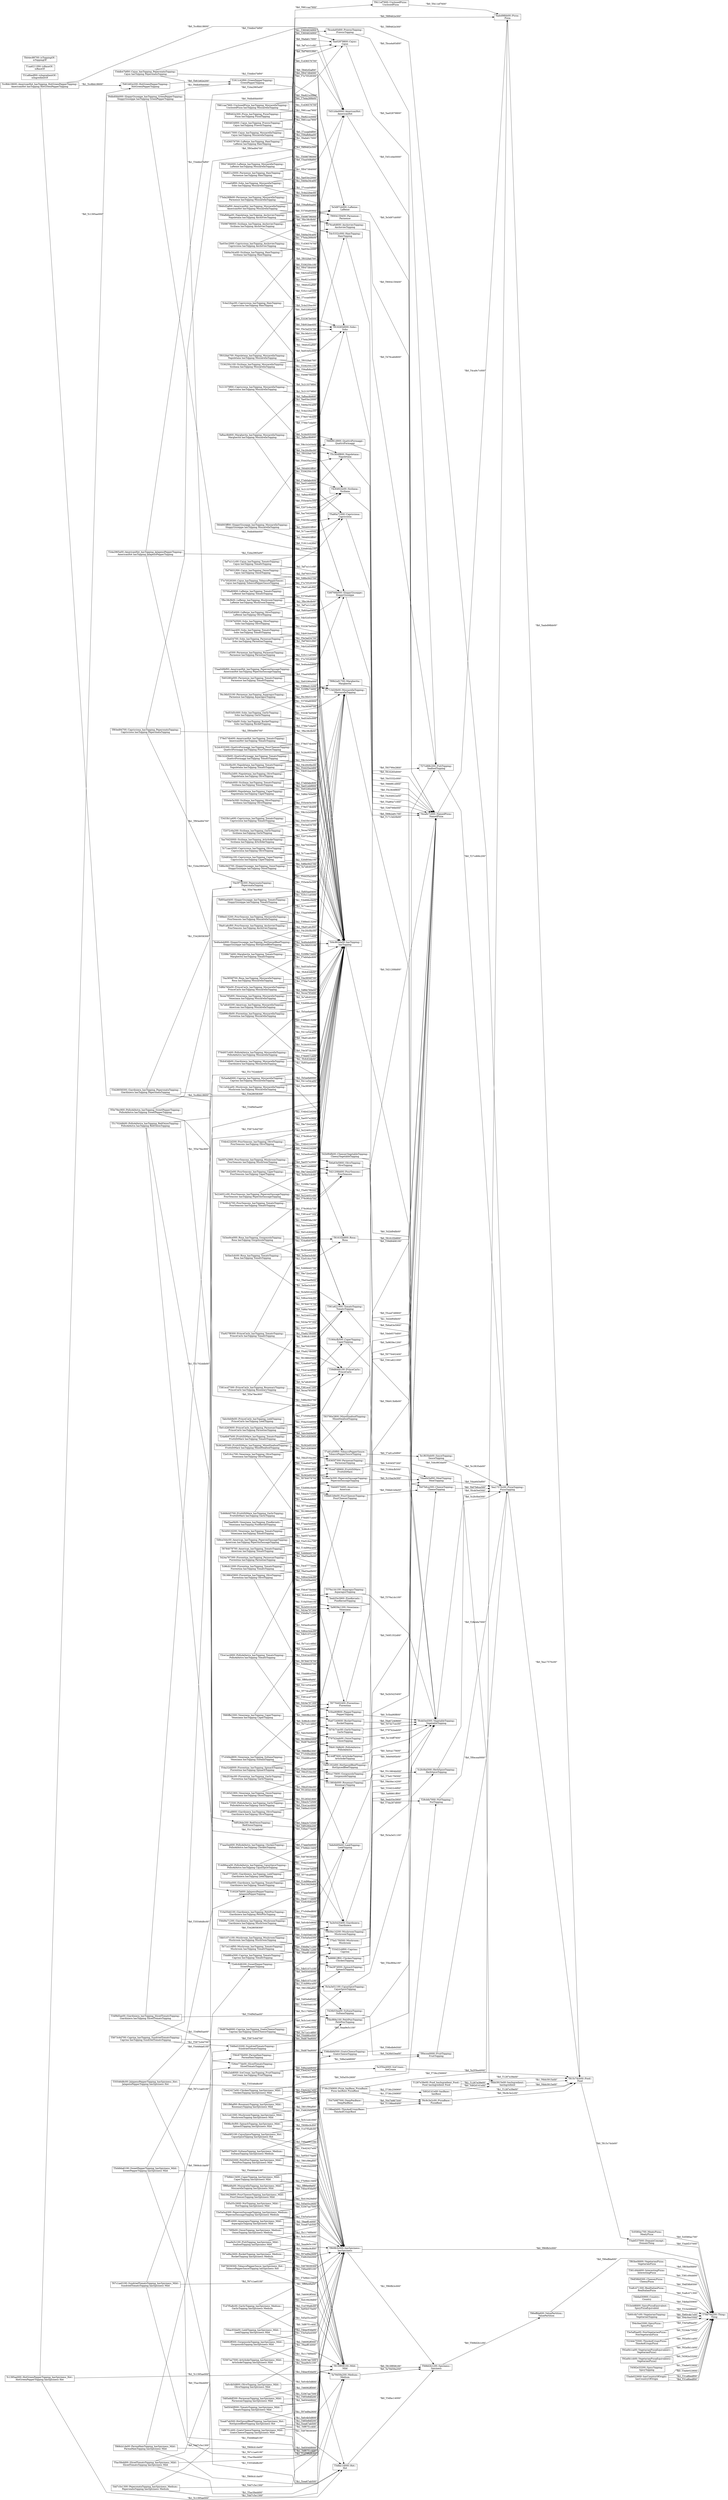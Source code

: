 digraph G {
  splines=polyline;
  rankdir=LR;
  "T7f4f794200" [ label="T7f4f794200::Thing::
Thing" shape="box" ];
  "T8161f2b800" [ label="T8161f2b800::Rosa::
Rosa" shape="box" ];
  "T4ca9c7c000" [ label="T4ca9c7c000::NamedPizza::
NamedPizza" shape="box" ];
  "T39d8468100" [ label="T39d8468100::PrinceCarlo::
PrinceCarlo" shape="box" ];
  "Tc0580ac700" [ label="Tc0580ac700::MeatyPizza::
MeatyPizza" shape="box" ];
  "Tc5ba90f800" [ label="Tc5ba90f800::PepperTopping::
PepperTopping" shape="box" ];
  "Tfcdd3ed300" [ label="Tfcdd3ed300::VegetableTopping::
VegetableTopping" shape="box" ];
  "T6c9c3e2c00" [ label="T6c9c3e2c00::PizzaBase::
PizzaBase" shape="box" ];
  "T815c7dcb00" [ label="T815c7dcb00::Food::
Food" shape="box" ];
  "T4c64922e00" [ label="T4c64922e00::Siciliana::
Siciliana" shape="box" ];
  "T3abf237000" [ label="T3abf237000::DomainConcept::
DomainThing" shape="box" ];
  "Tf83be0fd00" [ label="Tf83be0fd00::VegetarianPizza::
VegetarianPizza" shape="box" ];
  "T451d4e0000" [ label="T451d4e0000::AmericanHot::
AmericanHot" shape="box" ];
  "T9004159400" [ label="T9004159400::Parmense::
Parmense" shape="box" ];
  "T9b56e14200" [ label="T9b56e14200::MushroomTopping::
MushroomTopping" shape="box" ];
  "T5a80a71000" [ label="T5a80a71000::Capricciosa::
Capricciosa" shape="box" ];
  "T26f766b000" [ label="T26f766b000::SloppyGiuseppe::
SloppyGiuseppe" shape="box" ];
  "Tc9365f7300" [ label="Tc9365f7300::ParmesanTopping::
ParmezanTopping" shape="box" ];
  "Tb07b6ca300" [ label="Tb07b6ca300::CheeseTopping::
CheeseTopping" shape="box" ];
  "T381c84dd00" [ label="T381c84dd00::InterestingPizza::
InterestingPizza" shape="box" ];
  "T376a1dc100" [ label="T376a1dc100::AsparagusTopping::
AsparagusTopping" shape="box" ];
  "T1911c42f00" [ label="T1911c42f00::GreenPepperTopping::
GreenPepperTopping" shape="box" ];
  "T5c3fc6f800" [ label="T5c3fc6f800::Napoletana::
Napoletana" shape="box" ];
  "T9df38b9300" [ label="T9df38b9300::CheeseyPizza::
CheesyPizza" shape="box" ];
  "T9b913b8b00" [ label="T9b913b8b00::PolloAdAstra::
PolloAdAstra" shape="box" ];
  "Tca8c471300" [ label="Tca8c471300::RealItalianPizza::
RealItalianPizza" shape="box" ];
  "Ta88861ff00" [ label="Ta88861ff00::ChickenTopping::
ChickenTopping" shape="box" ];
  "Tdaa6d3ef00" [ label="Tdaa6d3ef00::MeatTopping::
MeatTopping" shape="box" ];
  "T426b53ea00" [ label="T426b53ea00::SultanaTopping::
SultanaTopping" shape="box" ];
  "Tf0ecea0000" [ label="Tf0ecea0000::FruitTopping::
FruitTopping" shape="box" ];
  "T27cd68c200" [ label="T27cd68c200::FishTopping::
SeafoodTopping" shape="box" ];
  "Tea17570c00" [ label="Tea17570c00::PizzaTopping::
PizzaTopping" shape="box" ];
  "T38bdb84500" [ label="T38bdb84500::GoatsCheeseTopping::
GoatsCheeseTopping" shape="box" ];
  "T7da287d000" [ label="T7da287d000::SpinachTopping::
SpinachTopping" shape="box" ];
  "Tbca4a93d00" [ label="Tbca4a93d00::PrawnsTopping::
PrawnsTopping" shape="box" ];
  "Tdf528de200" [ label="Tdf528de200::RedOnionTopping::
RedOnionTopping" shape="box" ];
  "T797b2eab00" [ label="T797b2eab00::OnionTopping::
OnionTopping" shape="box" ];
  "Ta79459a200" [ label="Ta79459a200::Medium::
Medium" shape="box" ];
  "T568d2b1c00" [ label="T568d2b1c00::Spiciness::
Spiciness" shape="box" ];
  "T7a91a50f00" [ label="T7a91a50f00::TobascoPepperSauce::
TobascoPepperSauceTopping" shape="box" ];
  "Te1f635eb00" [ label="Te1f635eb00::SauceTopping::
SauceTopping" shape="box" ];
  "T83790e2800" [ label="T83790e2800::MixedSeafoodTopping::
MixedSeafoodTopping" shape="box" ];
  "Tc10aa3e300" [ label="Tc10aa3e300::PeperoniSausageTopping::
PeperoniSausageTopping" shape="box" ];
  "T89b2a91700" [ label="T89b2a91700::Margherita::
Margherita" shape="box" ];
  "Taa02879800" [ label="Taa02879800::Cajun::
Cajun" shape="box" ];
  "Tf411ef7600" [ label="Tf411ef7600::UnclosedPizza::
UnclosedPizza" shape="box" ];
  "Taabd98bb00" [ label="Taabd98bb00::Pizza::
Pizza" shape="box" ];
  "T4bfad30900" [ label="T4bfad30900::Country::
Country" shape="box" ];
  "T8776402400" [ label="T8776402400::Fiorentina::
Fiorentina" shape="box" ];
  "Tb81b82e200" [ label="Tb81b82e200::HotGreenPepperTopping::
HotGreenPepperTopping" shape="box" ];
  "T86effda600" [ label="T86effda600::ValuePartition::
ValuePartition" shape="box" ];
  "T31bcb8fd00" [ label="T31bcb8fd00::SpicyPizzaEquivalent::
SpicyPizzaEquivalent" shape="box" ];
  "Tb60c4b7c00" [ label="Tb60c4b7c00::VegetarianTopping::
VegetarianTopping" shape="box" ];
  "Tdeb6570d00" [ label="Tdeb6570d00::American::
American" shape="box" ];
  "T40f1352d00" [ label="T40f1352d00::HotSpicedBeefTopping::
HotSpicedBeefTopping" shape="box" ];
  "T94c0ee3300" [ label="T94c0ee3300::SpicyPizza::
SpicyPizza" shape="box" ];
  "T1198ee6400" [ label="T1198ee6400::ThinAndCrispyBase::
ThinAndCrispyBase" shape="box" ];
  "Td2bf94fb00" [ label="Td2bf94fb00::CheeseyVegetableTopping::
CheesyVegetableTopping" shape="box" ];
  "Ta2f3ba4000" [ label="Ta2f3ba4000::IceCream::
IceCream" shape="box" ];
  "T5bcf69a100" [ label="T5bcf69a100::PetitPoisTopping::
PetitPoisTopping" shape="box" ];
  "T3e5af0aa00" [ label="T3e5af0aa00::NonVegetarianPizza::
NonVegetarianPizza" shape="box" ];
  "Td7dc7cec00" [ label="Td7dc7cec00::GarlicTopping::
GarlicTopping" shape="box" ];
  "T56c675b000" [ label="T56c675b000::ParmaHamTopping::
ParmaHamTopping" shape="box" ];
  "Tdc5332c000" [ label="Tdc5332c000::HamTopping::
HamTopping" shape="box" ];
  "Ta144ff7600" [ label="Ta144ff7600::ArtichokeTopping::
ArtichokeTopping" shape="box" ];
  "T193267b600" [ label="T193267b600::JalapenoPepperTopping::
JalapenoPepperTopping" shape="box" ];
  "T1713d20b00" [ label="T1713d20b00::MozzarellaTopping::
MozzarellaTopping" shape="box" ];
  "T224de75500" [ label="T224de75500::ThinAndCrispyPizza::
ThinAndCrispyPizza" shape="box" ];
  "T7bd17f4500" [ label="T7bd17f4500::Mushroom::
Mushroom" shape="box" ];
  "T666f61d900" [ label="T666f61d900::QuattroFormaggi::
QuattroFormaggi" shape="box" ];
  "T26ee77de00" [ label="T26ee77de00::SlicedTomatoTopping::
SlicedTomatoTopping" shape="box" ];
  "T361a621000" [ label="T361a621000::TomatoTopping::
TomatoTopping" shape="box" ];
  "T92a0b1ca00" [ label="T92a0b1ca00::VegetarianPizzaEquivalent1::
VegetarianPizza1" shape="box" ];
  "Tefe9495b00" [ label="Tefe9495b00::LeekTopping::
LeekTopping" shape="box" ];
  "T5ced7d9900" [ label="T5ced7d9900::FruttiDiMare::
FruttiDiMare" shape="box" ];
  "T33d22c6f00" [ label="T33d22c6f00::Caprina::
Caprina" shape="box" ];
  "Teeb55e3900" [ label="Teeb55e3900::PineKernels::
PineKernelTopping" shape="box" ];
  "T28cbfa7000" [ label="T28cbfa7000::NutTopping::
NutTopping" shape="box" ];
  "T4e3f73b300" [ label="T4e3f73b300::PeperonataTopping::
PeperonataTopping" shape="box" ];
  "Tb3a3e51100" [ label="Tb3a3e51100::CajunSpiceTopping::
CajunSpiceTopping" shape="box" ];
  "Tc2fc0bd300" [ label="Tc2fc0bd300::HerbSpiceTopping::
HerbSpiceTopping" shape="box" ];
  "T92a0b1cb00" [ label="T92a0b1cb00::VegetarianPizzaEquivalent2::
VegetarianPizza2" shape="box" ];
  "Te3d97cb000" [ label="Te3d97cb000::LaReine::
LaReine" shape="box" ];
  "T4582e33200" [ label="T4582e33200::SpicyTopping::
SpicyTopping" shape="box" ];
  "Tb6a63e5900" [ label="Tb6a63e5900::OliveTopping::
OliveTopping" shape="box" ];
  "T56b61b9e00" [ label="T56b61b9e00::FourCheesesTopping::
FourCheesesTopping" shape="box" ];
  "T2e6c6d6200" [ label="T2e6c6d6200::SweetPepperTopping::
SweetPepperTopping" shape="box" ];
  "Td2120fdd00" [ label="Td2120fdd00::FourSeasons::
FourSeasons" shape="box" ];
  "T6a67240600" [ label="T6a67240600::RocketTopping::
RocketTopping" shape="box" ];
  "T815f958100" [ label="T815f958100::Mild::
Mild" shape="box" ];
  "Ta0ca17f400" [ label="Ta0ca17f400::GorgonzolaTopping::
GorgonzolaTopping" shape="box" ];
  "Ta2b5425400" [ label="Ta2b5425400::Giardiniera::
Giardiniera" shape="box" ];
  "T1064cfb500" [ label="T1064cfb500::CaperTopping::
CaperTopping" shape="box" ];
  "Ta9839e1200" [ label="Ta9839e1200::Veneziana::
Veneziana" shape="box" ];
  "T647b987500" [ label="T647b987500::DeepPanBase::
DeepPanBase" shape="box" ];
  "T476ca6d600" [ label="T476ca6d600::AnchoviesTopping::
AnchoviesTopping" shape="box" ];
  "T3dfac14000" [ label="T3dfac14000::Hot::
Hot" shape="box" ];
  "T816265d000" [ label="T816265d000::Soho::
Soho" shape="box" ];
  "T513804b000" [ label="T513804b000::RosemaryTopping::
RosemaryTopping" shape="box" ];
  "T46fed10200" [ label="T46fed10200::SundriedTomatoTopping::
SundriedTomatoTopping" shape="box" ];
  "Td92d141e00" [ label="Td92d141e00::hasBase::
hasBase" shape="box" ];
  "T6bb3915e00" [ label="T6bb3915e00::hasIngredient::
hasIngredient" shape="box" ];
  "T3ade022600" [ label="T3ade022600::hasCountryOfOrigin::
hasCountryOfOrigin" shape="box" ];
  "T31a8bedf00" [ label="T31a8bedf00::isIngredientOf::
isIngredientOf" shape="box" ];
  "Tf60fb3c000" [ label="Tf60fb3c000::hasSpiciness::
hasSpiciness" shape="box" ];
  "Td4c863da00" [ label="Td4c863da00::hasTopping::
hasTopping" shape="box" ];
  "T1aa6211f00" [ label="T1aa6211f00::isBaseOf::
isBaseOf" shape="box" ];
  "Tbb4ec88700" [ label="Tbb4ec88700::isToppingOf::
isToppingOf" shape="box" ];
  "Te5be3cfc00" [ label="Te5be3cfc00::Rosa_hasTopping_TomatoTopping::
Rosa hasTopping TomatoTopping" shape="box" ];
  "T4a3856f700" [ label="T4a3856f700::Rosa_hasTopping_MozzarellaTopping::
Rosa hasTopping MozzarellaTopping" shape="box" ];
  "Td3ee9ce000" [ label="Td3ee9ce000::Rosa_hasTopping_GorgonzolaTopping::
Rosa hasTopping GorgonzolaTopping" shape="box" ];
  "T381ecd7300" [ label="T381ecd7300::PrinceCarlo_hasTopping_RosemaryTopping::
PrinceCarlo hasTopping RosemaryTopping" shape="box" ];
  "Tdf6b760e00" [ label="Tdf6b760e00::PrinceCarlo_hasTopping_MozzarellaTopping::
PrinceCarlo hasTopping MozzarellaTopping" shape="box" ];
  "Tabc0eb9e00" [ label="Tabc0eb9e00::PrinceCarlo_hasTopping_LeekTopping::
PrinceCarlo hasTopping LeekTopping" shape="box" ];
  "T5a927f9300" [ label="T5a927f9300::PrinceCarlo_hasTopping_TomatoTopping::
PrinceCarlo hasTopping TomatoTopping" shape="box" ];
  "Tb01d283600" [ label="Tb01d283600::PrinceCarlo_hasTopping_ParmesanTopping::
PrinceCarlo hasTopping ParmezanTopping" shape="box" ];
  "T336250c100" [ label="T336250c100::Siciliana_hasTopping_MozzarellaTopping::
Siciliana hasTopping MozzarellaTopping" shape="box" ];
  "T2072c6a200" [ label="T2072c6a200::Siciliana_hasTopping_GarlicTopping::
Siciliana hasTopping GarlicTopping" shape="box" ];
  "T55e4e5e300" [ label="T55e4e5e300::Siciliana_hasTopping_OliveTopping::
Siciliana hasTopping OliveTopping" shape="box" ];
  "T7eb0abc600" [ label="T7eb0abc600::Siciliana_hasTopping_TomatoTopping::
Siciliana hasTopping TomatoTopping" shape="box" ];
  "T5098796000" [ label="T5098796000::Siciliana_hasTopping_AnchoviesTopping::
Siciliana hasTopping AnchoviesTopping" shape="box" ];
  "Tdd4a34ca00" [ label="Tdd4a34ca00::Siciliana_hasTopping_HamTopping::
Siciliana hasTopping HamTopping" shape="box" ];
  "Taa70d20000" [ label="Taa70d20000::Siciliana_hasTopping_ArtichokeTopping::
Siciliana hasTopping ArtichokeTopping" shape="box" ];
  "T1287e39e00" [ label="T1287e39e00::Food_hasIngredient_Food::
Food hasIngredient Food" shape="box" ];
  "T3aa049bf00" [ label="T3aa049bf00::AmericanHot_hasTopping_PeperoniSausageTopping::
AmericanHot hasTopping PeperoniSausageTopping" shape="box" ];
  "Tcc8bb18600" [ label="Tcc8bb18600::AmericanHot_hasTopping_HotGreenPepperTopping::
AmericanHot hasTopping HotGreenPepperTopping" shape="box" ];
  "T2da2965a00" [ label="T2da2965a00::AmericanHot_hasTopping_JalapenoPepperTopping::
AmericanHot hasTopping JalapenoPepperTopping" shape="box" ];
  "T840cf2af00" [ label="T840cf2af00::AmericanHot_hasTopping_MozzarellaTopping::
AmericanHot hasTopping MozzarellaTopping" shape="box" ];
  "T79e574b400" [ label="T79e574b400::AmericanHot_hasTopping_TomatoTopping::
AmericanHot hasTopping TomatoTopping" shape="box" ];
  "T7bda289b00" [ label="T7bda289b00::Parmense_hasTopping_MozzarellaTopping::
Parmense hasTopping MozzarellaTopping" shape="box" ];
  "T6e821e3000" [ label="T6e821e3000::Parmense_hasTopping_HamTopping::
Parmense hasTopping HamTopping" shape="box" ];
  "T25c11a0300" [ label="T25c11a0300::Parmense_hasTopping_ParmesanTopping::
Parmense hasTopping ParmezanTopping" shape="box" ];
  "T6c36b53100" [ label="T6c36b53100::Parmense_hasTopping_AsparagusTopping::
Parmense hasTopping AsparagusTopping" shape="box" ];
  "Tb83280a000" [ label="Tb83280a000::Parmense_hasTopping_TomatoTopping::
Parmense hasTopping TomatoTopping" shape="box" ];
  "Te3c1e41000" [ label="Te3c1e41000::MushroomTopping_hasSpiciness_Mild::
MushroomTopping hasSpiciness Mild" shape="box" ];
  "Tc213379f00" [ label="Tc213379f00::Capricciosa_hasTopping_MozzarellaTopping::
Capricciosa hasTopping MozzarellaTopping" shape="box" ];
  "Tc4a22bac00" [ label="Tc4a22bac00::Capricciosa_hasTopping_HamTopping::
Capricciosa hasTopping HamTopping" shape="box" ];
  "T20d93da100" [ label="T20d93da100::Capricciosa_hasTopping_CaperTopping::
Capricciosa hasTopping CaperTopping" shape="box" ];
  "Tae03ec2000" [ label="Tae03ec2000::Capricciosa_hasTopping_AnchoviesTopping::
Capricciosa hasTopping AnchoviesTopping" shape="box" ];
  "Tc71aac4500" [ label="Tc71aac4500::Capricciosa_hasTopping_OliveTopping::
Capricciosa hasTopping OliveTopping" shape="box" ];
  "T3433b1a400" [ label="T3433b1a400::Capricciosa_hasTopping_TomatoTopping::
Capricciosa hasTopping TomatoTopping" shape="box" ];
  "Tf93ed94700" [ label="Tf93ed94700::Capricciosa_hasTopping_PeperonataTopping::
Capricciosa hasTopping PeperonataTopping" shape="box" ];
  "T6dbd0bb000" [ label="T6dbd0bb000::SloppyGiuseppe_hasTopping_GreenPepperTopping::
SloppyGiuseppe hasTopping GreenPepperTopping" shape="box" ];
  "Tbf05ae0400" [ label="Tbf05ae0400::SloppyGiuseppe_hasTopping_TomatoTopping::
SloppyGiuseppe hasTopping TomatoTopping" shape="box" ];
  "Td8bc943700" [ label="Td8bc943700::SloppyGiuseppe_hasTopping_OnionTopping::
SloppyGiuseppe hasTopping OnionTopping" shape="box" ];
  "Te46a4eb900" [ label="Te46a4eb900::SloppyGiuseppe_hasTopping_HotSpicedBeefTopping::
SloppyGiuseppe hasTopping HotSpicedBeefTopping" shape="box" ];
  "T60d003ff00" [ label="T60d003ff00::SloppyGiuseppe_hasTopping_MozzarellaTopping::
SloppyGiuseppe hasTopping MozzarellaTopping" shape="box" ];
  "T485e8df200" [ label="T485e8df200::ParmesanTopping_hasSpiciness_Mild::
ParmezanTopping hasSpiciness Mild" shape="box" ];
  "T9aeff14000" [ label="T9aeff14000::AsparagusTopping_hasSpiciness_Mild::
AsparagusTopping hasSpiciness Mild" shape="box" ];
  "Tf032fab700" [ label="Tf032fab700::Napoletana_hasTopping_MozzarellaTopping::
Napoletana hasTopping MozzarellaTopping" shape="box" ];
  "T4c20c0bc00" [ label="T4c20c0bc00::Napoletana_hasTopping_TomatoTopping::
Napoletana hasTopping TomatoTopping" shape="box" ];
  "T54435a2d00" [ label="T54435a2d00::Napoletana_hasTopping_OliveTopping::
Napoletana hasTopping OliveTopping" shape="box" ];
  "T56afb8aa00" [ label="T56afb8aa00::Napoletana_hasTopping_AnchoviesTopping::
Napoletana hasTopping AnchoviesTopping" shape="box" ];
  "Tae01eb8900" [ label="Tae01eb8900::Napoletana_hasTopping_CaperTopping::
Napoletana hasTopping CaperTopping" shape="box" ];
  "T3ce1ac4900" [ label="T3ce1ac4900::PolloAdAstra_hasTopping_TomatoTopping::
PolloAdAstra hasTopping TomatoTopping" shape="box" ];
  "T784957c400" [ label="T784957c400::PolloAdAstra_hasTopping_MozzarellaTopping::
PolloAdAstra hasTopping MozzarellaTopping" shape="box" ];
  "T14d96aca00" [ label="T14d96aca00::PolloAdAstra_hasTopping_CajunSpiceTopping::
PolloAdAstra hasTopping CajunSpiceTopping" shape="box" ];
  "T51702ddb00" [ label="T51702ddb00::PolloAdAstra_hasTopping_RedOnionTopping::
PolloAdAstra hasTopping RedOnionTopping" shape="box" ];
  "Tf3e79ec900" [ label="Tf3e79ec900::PolloAdAstra_hasTopping_SweetPepperTopping::
PolloAdAstra hasTopping SweetPepperTopping" shape="box" ];
  "T7aaa5ee600" [ label="T7aaa5ee600::PolloAdAstra_hasTopping_ChickenTopping::
PolloAdAstra hasTopping ChickenTopping" shape="box" ];
  "Tdea3c72500" [ label="Tdea3c72500::PolloAdAstra_hasTopping_GarlicTopping::
PolloAdAstra hasTopping GarlicTopping" shape="box" ];
  "T3e42427e00" [ label="T3e42427e00::ChickenTopping_hasSpiciness_Mild::
ChickenTopping hasSpiciness Mild" shape="box" ];
  "Ta95b570a00" [ label="Ta95b570a00::SultanaTopping_hasSpiciness_Medium::
SultanaTopping hasSpiciness Medium" shape="box" ];
  "Teaa9e5c100" [ label="Teaa9e5c100::FishTopping_hasSpiciness_Mild::
SeafoodTopping hasSpiciness Mild" shape="box" ];
  "Tdf87f1c400" [ label="Tdf87f1c400::GoatsCheeseTopping_hasSpiciness_Mild::
GoatsCheeseTopping hasSpiciness Mild" shape="box" ];
  "T908bc9cf00" [ label="T908bc9cf00::SpinachTopping_hasSpiciness_Mild::
SpinachTopping hasSpiciness Mild" shape="box" ];
  "T4978039300" [ label="T4978039300::TobascoPepperSauce_hasSpiciness_Hot::
TobascoPepperSauceTopping hasSpiciness Hot" shape="box" ];
  "T3e5a0a4300" [ label="T3e5a0a4300::PeperoniSausageTopping_hasSpiciness_Medium::
PeperoniSausageTopping hasSpiciness Medium" shape="box" ];
  "T25f9b73d00" [ label="T25f9b73d00::Margherita_hasTopping_TomatoTopping::
Margherita hasTopping TomatoTopping" shape="box" ];
  "Tafbac8b800" [ label="Tafbac8b800::Margherita_hasTopping_MozzarellaTopping::
Margherita hasTopping MozzarellaTopping" shape="box" ];
  "T3ddb47bf00" [ label="T3ddb47bf00::Cajun_hasTopping_PeperonataTopping::
Cajun hasTopping PeperonataTopping" shape="box" ];
  "Taf7a1c1c00" [ label="Taf7a1c1c00::Cajun_hasTopping_TomatoTopping::
Cajun hasTopping TomatoTopping" shape="box" ];
  "T3604634900" [ label="T3604634900::Cajun_hasTopping_PrawnsTopping::
Cajun hasTopping PrawnsTopping" shape="box" ];
  "T6afa617000" [ label="T6afa617000::Cajun_hasTopping_MozzarellaTopping::
Cajun hasTopping MozzarellaTopping" shape="box" ];
  "Tbf76031f00" [ label="Tbf76031f00::Cajun_hasTopping_OnionTopping::
Cajun hasTopping OnionTopping" shape="box" ];
  "T7e70528300" [ label="T7e70528300::Cajun_hasTopping_TobascoPepperSauce::
Cajun hasTopping TobascoPepperSauceTopping" shape="box" ];
  "T881caa7900" [ label="T881caa7900::UnclosedPizza_hasTopping_MozzarellaTopping::
UnclosedPizza hasTopping MozzarellaTopping" shape="box" ];
  "T54a32dd000" [ label="T54a32dd000::Fiorentina_hasTopping_SpinachTopping::
Fiorentina hasTopping SpinachTopping" shape="box" ];
  "T8198645900" [ label="T8198645900::Fiorentina_hasTopping_OliveTopping::
Fiorentina hasTopping OliveTopping" shape="box" ];
  "Td24a797300" [ label="Td24a797300::Fiorentina_hasTopping_ParmesanTopping::
Fiorentina hasTopping ParmezanTopping" shape="box" ];
  "T6b2f16ec00" [ label="T6b2f16ec00::Fiorentina_hasTopping_GarlicTopping::
Fiorentina hasTopping GarlicTopping" shape="box" ];
  "T2b896c0b00" [ label="T2b896c0b00::Fiorentina_hasTopping_MozzarellaTopping::
Fiorentina hasTopping MozzarellaTopping" shape="box" ];
  "Tc96cfc1000" [ label="Tc96cfc1000::Fiorentina_hasTopping_TomatoTopping::
Fiorentina hasTopping TomatoTopping" shape="box" ];
  "Tb1176f0b00" [ label="Tb1176f0b00::OnionTopping_hasSpiciness_Medium::
OnionTopping hasSpiciness Medium" shape="box" ];
  "Tc1395ae000" [ label="Tc1395ae000::HotGreenPepperTopping_hasSpiciness_Hot::
HotGreenPepperTopping hasSpiciness Hot" shape="box" ];
  "Ta7afe40200" [ label="Ta7afe40200::American_hasTopping_MozzarellaTopping::
American hasTopping MozzarellaTopping" shape="box" ];
  "T8784078700" [ label="T8784078700::American_hasTopping_TomatoTopping::
American hasTopping TomatoTopping" shape="box" ];
  "Td9ce344c00" [ label="Td9ce344c00::American_hasTopping_PeperoniSausageTopping::
American hasTopping PeperoniSausageTopping" shape="box" ];
  "Tcea67ab500" [ label="Tcea67ab500::HotSpicedBeefTopping_hasSpiciness_Hot::
HotSpicedBeefTopping hasSpiciness Hot" shape="box" ];
  "Td8a2ab8000" [ label="Td8a2ab8000::IceCream_hasTopping_FruitTopping::
IceCream hasTopping FruitTopping" shape="box" ];
  "T3d620d2000" [ label="T3d620d2000::PetitPoisTopping_hasSpiciness_Mild::
PetitPoisTopping hasSpiciness Mild" shape="box" ];
  "T736c256900" [ label="T736c256900::Pizza_hasBase_PizzaBase::
Pizza hasBase PizzaBase" shape="box" ];
  "T8f9462e300" [ label="T8f9462e300::Pizza_hasTopping_PizzaTopping::
Pizza hasTopping PizzaTopping" shape="box" ];
  "T1d7f5a8c00" [ label="T1d7f5a8c00::GarlicTopping_hasSpiciness_Medium::
GarlicTopping hasSpiciness Medium" shape="box" ];
  "T868cb1da00" [ label="T868cb1da00::ParmaHamTopping_hasSpiciness_Mild::
ParmaHamTopping hasSpiciness Mild" shape="box" ];
  "T2567aa7500" [ label="T2567aa7500::ArtichokeTopping_hasSpiciness_Mild::
ArtichokeTopping hasSpiciness Mild" shape="box" ];
  "T35546d8c00" [ label="T35546d8c00::JalapenoPepperTopping_hasSpiciness_Hot::
JalapenoPepperTopping hasSpiciness Hot" shape="box" ];
  "Tff9fa48a00" [ label="Tff9fa48a00::MozzarellaTopping_hasSpiciness_Mild::
MozzarellaTopping hasSpiciness Mild" shape="box" ];
  "Tb71a1c4f00" [ label="Tb71a1c4f00::Mushroom_hasTopping_TomatoTopping::
Mushroom hasTopping TomatoTopping" shape="box" ];
  "T411e54ca00" [ label="T411e54ca00::Mushroom_hasTopping_MozzarellaTopping::
Mushroom hasTopping MozzarellaTopping" shape="box" ];
  "Tdb5107c100" [ label="Tdb5107c100::Mushroom_hasTopping_MushroomTopping::
Mushroom hasTopping MushroomTopping" shape="box" ];
  "T9b1b2d3b00" [ label="T9b1b2d3b00::QuattroFormaggi_hasTopping_TomatoTopping::
QuattroFormaggi hasTopping TomatoTopping" shape="box" ];
  "Tc2dc935300" [ label="Tc2dc935300::QuattroFormaggi_hasTopping_FourCheesesTopping::
QuattroFormaggi hasTopping FourCheesesTopping" shape="box" ];
  "T5ac5fedd00" [ label="T5ac5fedd00::SlicedTomatoTopping_hasSpiciness_Mild::
SlicedTomatoTopping hasSpiciness Mild" shape="box" ];
  "T4bac93da00" [ label="T4bac93da00::LeekTopping_hasSpiciness_Mild::
LeekTopping hasSpiciness Mild" shape="box" ];
  "Tc668d45700" [ label="Tc668d45700::FruttiDiMare_hasTopping_GarlicTopping::
FruttiDiMare hasTopping GarlicTopping" shape="box" ];
  "Tb362e95300" [ label="Tb362e95300::FruttiDiMare_hasTopping_MixedSeafoodTopping::
FruttiDiMare hasTopping MixedSeafoodTopping" shape="box" ];
  "T24a6b97b00" [ label="T24a6b97b00::FruttiDiMare_hasTopping_TomatoTopping::
FruttiDiMare hasTopping TomatoTopping" shape="box" ];
  "T5873c6d700" [ label="T5873c6d700::Caprina_hasTopping_SundriedTomatoTopping::
Caprina hasTopping SundriedTomatoTopping" shape="box" ];
  "T6d879a9000" [ label="T6d879a9000::Caprina_hasTopping_GoatsCheeseTopping::
Caprina hasTopping GoatsCheeseTopping" shape="box" ];
  "T5dd8fce500" [ label="T5dd8fce500::Caprina_hasTopping_TomatoTopping::
Caprina hasTopping TomatoTopping" shape="box" ];
  "Tb5aefa6000" [ label="Tb5aefa6000::Caprina_hasTopping_MozzarellaTopping::
Caprina hasTopping MozzarellaTopping" shape="box" ];
  "Tdd7c5e1300" [ label="Tdd7c5e1300::PeperonataTopping_hasSpiciness_Medium::
PeperonataTopping hasSpiciness Medium" shape="box" ];
  "Td5a55c2600" [ label="Td5a55c2600::NutTopping_hasSpiciness_Mild::
NutTopping hasSpiciness Mild" shape="box" ];
  "T4fea085100" [ label="T4fea085100::CajunSpiceTopping_hasSpiciness_Hot::
CajunSpiceTopping hasSpiciness Hot" shape="box" ];
  "Tf047384000" [ label="Tf047384000::LaReine_hasTopping_MozzarellaTopping::
LaReine hasTopping MozzarellaTopping" shape="box" ];
  "T1d36576700" [ label="T1d36576700::LaReine_hasTopping_HamTopping::
LaReine hasTopping HamTopping" shape="box" ];
  "Tfbc38cfb00" [ label="Tfbc38cfb00::LaReine_hasTopping_MushroomTopping::
LaReine hasTopping MushroomTopping" shape="box" ];
  "T3700a80900" [ label="T3700a80900::LaReine_hasTopping_TomatoTopping::
LaReine hasTopping TomatoTopping" shape="box" ];
  "T4b52d54000" [ label="T4b52d54000::LaReine_hasTopping_OliveTopping::
LaReine hasTopping OliveTopping" shape="box" ];
  "Ta0c4b5d800" [ label="Ta0c4b5d800::OliveTopping_hasSpiciness_Mild::
OliveTopping hasSpiciness Mild" shape="box" ];
  "Tb419429d00" [ label="Tb419429d00::FourCheesesTopping_hasSpiciness_Mild::
FourCheesesTopping hasSpiciness Mild" shape="box" ];
  "T5d48da6100" [ label="T5d48da6100::SweetPepperTopping_hasSpiciness_Mild::
SweetPepperTopping hasSpiciness Mild" shape="box" ];
  "Tae057e2900" [ label="Tae057e2900::FourSeasons_hasTopping_MushroomTopping::
FourSeasons hasTopping MushroomTopping" shape="box" ];
  "T8e72b42e00" [ label="T8e72b42e00::FourSeasons_hasTopping_CaperTopping::
FourSeasons hasTopping CaperTopping" shape="box" ];
  "Te224051c00" [ label="Te224051c00::FourSeasons_hasTopping_PeperoniSausageTopping::
FourSeasons hasTopping PeperoniSausageTopping" shape="box" ];
  "T34b422d200" [ label="T34b422d200::FourSeasons_hasTopping_OliveTopping::
FourSeasons hasTopping OliveTopping" shape="box" ];
  "T8a91a6cf00" [ label="T8a91a6cf00::FourSeasons_hasTopping_AnchoviesTopping::
FourSeasons hasTopping AnchoviesTopping" shape="box" ];
  "T79c90cb700" [ label="T79c90cb700::FourSeasons_hasTopping_TomatoTopping::
FourSeasons hasTopping TomatoTopping" shape="box" ];
  "T388ed13200" [ label="T388ed13200::FourSeasons_hasTopping_MozzarellaTopping::
FourSeasons hasTopping MozzarellaTopping" shape="box" ];
  "T97ed9a2600" [ label="T97ed9a2600::RocketTopping_hasSpiciness_Medium::
RocketTopping hasSpiciness Medium" shape="box" ];
  "T46092ff300" [ label="T46092ff300::GorgonzolaTopping_hasSpiciness_Mild::
GorgonzolaTopping hasSpiciness Mild" shape="box" ];
  "T34f9d5ae00" [ label="T34f9d5ae00::Giardiniera_hasTopping_SlicedTomatoTopping::
Giardiniera hasTopping SlicedTomatoTopping" shape="box" ];
  "T10a55dd100" [ label="T10a55dd100::Giardiniera_hasTopping_PetitPoisTopping::
Giardiniera hasTopping PetitPoisTopping" shape="box" ];
  "T10345be000" [ label="T10345be000::Giardiniera_hasTopping_TomatoTopping::
Giardiniera hasTopping TomatoTopping" shape="box" ];
  "Tfcfc63db00" [ label="Tfcfc63db00::Giardiniera_hasTopping_MozzarellaTopping::
Giardiniera hasTopping MozzarellaTopping" shape="box" ];
  "T3428058300" [ label="T3428058300::Giardiniera_hasTopping_PeperonataTopping::
Giardiniera hasTopping PeperonataTopping" shape="box" ];
  "T4cd7772b00" [ label="T4cd7772b00::Giardiniera_hasTopping_LeekTopping::
Giardiniera hasTopping LeekTopping" shape="box" ];
  "Tf77dca8900" [ label="Tf77dca8900::Giardiniera_hasTopping_OliveTopping::
Giardiniera hasTopping OliveTopping" shape="box" ];
  "T56d9a71200" [ label="T56d9a71200::Giardiniera_hasTopping_MushroomTopping::
Giardiniera hasTopping MushroomTopping" shape="box" ];
  "T7b9bb13400" [ label="T7b9bb13400::CaperTopping_hasSpiciness_Mild::
CaperTopping hasSpiciness Mild" shape="box" ];
  "Te65040f000" [ label="Te65040f000::TomatoTopping_hasSpiciness_Mild::
TomatoTopping hasSpiciness Mild" shape="box" ];
  "Tf1265d1900" [ label="Tf1265d1900::Veneziana_hasTopping_OnionTopping::
Veneziana hasTopping OnionTopping" shape="box" ];
  "T880ffe2300" [ label="T880ffe2300::Veneziana_hasTopping_CaperTopping::
Veneziana hasTopping CaperTopping" shape="box" ];
  "T2e516cc700" [ label="T2e516cc700::Veneziana_hasTopping_OliveTopping::
Veneziana hasTopping OliveTopping" shape="box" ];
  "T7c049ed800" [ label="T7c049ed800::Veneziana_hasTopping_SultanaTopping::
Veneziana hasTopping SultanaTopping" shape="box" ];
  "Tecea785d00" [ label="Tecea785d00::Veneziana_hasTopping_MozzarellaTopping::
Veneziana hasTopping MozzarellaTopping" shape="box" ];
  "Tfad3aa0b00" [ label="Tfad3aa0b00::Veneziana_hasTopping_PineKernels::
Veneziana hasTopping PineKernelTopping" shape="box" ];
  "Tb3d5016200" [ label="Tb3d5016200::Veneziana_hasTopping_TomatoTopping::
Veneziana hasTopping TomatoTopping" shape="box" ];
  "T4b91bae400" [ label="T4b91bae400::Soho_hasTopping_TomatoTopping::
Soho hasTopping TomatoTopping" shape="box" ];
  "T33367b0500" [ label="T33367b0500::Soho_hasTopping_OliveTopping::
Soho hasTopping OliveTopping" shape="box" ];
  "T5e3ad34700" [ label="T5e3ad34700::Soho_hasTopping_ParmesanTopping::
Soho hasTopping ParmezanTopping" shape="box" ];
  "T7fde7cda00" [ label="T7fde7cda00::Soho_hasTopping_RocketTopping::
Soho hasTopping RocketTopping" shape="box" ];
  "Ted53d5c000" [ label="Ted53d5c000::Soho_hasTopping_GarlicTopping::
Soho hasTopping GarlicTopping" shape="box" ];
  "T7ccaa0df00" [ label="T7ccaa0df00::Soho_hasTopping_MozzarellaTopping::
Soho hasTopping MozzarellaTopping" shape="box" ];
  "T801f96af00" [ label="T801f96af00::RosemaryTopping_hasSpiciness_Mild::
RosemaryTopping hasSpiciness Mild" shape="box" ];
  "T67c1ae0100" [ label="T67c1ae0100::SundriedTomatoTopping_hasSpiciness_Mild::
SundriedTomatoTopping hasSpiciness Mild" shape="box" ];
  "T8161f2b800" -> "T4ca9c7c000" [ label="\"fk0_T8161f2b800\"" ];
  "T39d8468100" -> "T4ca9c7c000" [ label="\"fk0_T39d8468100\"" ];
  "Tc0580ac700" -> "T7f4f794200" [ label="\"fk0_Tc0580ac700\"" ];
  "Tc5ba90f800" -> "Tfcdd3ed300" [ label="\"fk0_Tc5ba90f800\"" ];
  "T6c9c3e2c00" -> "T815c7dcb00" [ label="\"fk0_T6c9c3e2c00\"" ];
  "T4c64922e00" -> "T4ca9c7c000" [ label="\"fk0_T4c64922e00\"" ];
  "T815c7dcb00" -> "T3abf237000" [ label="\"fk0_T815c7dcb00\"" ];
  "Tf83be0fd00" -> "T7f4f794200" [ label="\"fk0_Tf83be0fd00\"" ];
  "T451d4e0000" -> "T4ca9c7c000" [ label="\"fk0_T451d4e0000\"" ];
  "T9004159400" -> "T4ca9c7c000" [ label="\"fk0_T9004159400\"" ];
  "T9b56e14200" -> "Tfcdd3ed300" [ label="\"fk0_T9b56e14200\"" ];
  "T5a80a71000" -> "T4ca9c7c000" [ label="\"fk0_T5a80a71000\"" ];
  "T26f766b000" -> "T4ca9c7c000" [ label="\"fk0_T26f766b000\"" ];
  "Tc9365f7300" -> "Tb07b6ca300" [ label="\"fk0_Tc9365f7300\"" ];
  "T381c84dd00" -> "T7f4f794200" [ label="\"fk0_T381c84dd00\"" ];
  "T376a1dc100" -> "Tfcdd3ed300" [ label="\"fk0_T376a1dc100\"" ];
  "T1911c42f00" -> "Tc5ba90f800" [ label="\"fk0_T1911c42f00\"" ];
  "T5c3fc6f800" -> "T4ca9c7c000" [ label="\"fk0_T5c3fc6f800\"" ];
  "T9df38b9300" -> "T7f4f794200" [ label="\"fk0_T9df38b9300\"" ];
  "T9b913b8b00" -> "T4ca9c7c000" [ label="\"fk0_T9b913b8b00\"" ];
  "Tca8c471300" -> "T7f4f794200" [ label="\"fk0_Tca8c471300\"" ];
  "Ta88861ff00" -> "Tdaa6d3ef00" [ label="\"fk0_Ta88861ff00\"" ];
  "T426b53ea00" -> "Tf0ecea0000" [ label="\"fk0_T426b53ea00\"" ];
  "T27cd68c200" -> "Tea17570c00" [ label="\"fk0_T27cd68c200\"" ];
  "T38bdb84500" -> "Tb07b6ca300" [ label="\"fk0_T38bdb84500\"" ];
  "T7da287d000" -> "Tfcdd3ed300" [ label="\"fk0_T7da287d000\"" ];
  "Tbca4a93d00" -> "T27cd68c200" [ label="\"fk0_Tbca4a93d00\"" ];
  "Tdf528de200" -> "T797b2eab00" [ label="\"fk0_Tdf528de200\"" ];
  "Ta79459a200" -> "T568d2b1c00" [ label="\"fk0_Ta79459a200\"" ];
  "T7a91a50f00" -> "Te1f635eb00" [ label="\"fk0_T7a91a50f00\"" ];
  "T83790e2800" -> "T27cd68c200" [ label="\"fk0_T83790e2800\"" ];
  "Tc10aa3e300" -> "Tdaa6d3ef00" [ label="\"fk0_Tc10aa3e300\"" ];
  "T89b2a91700" -> "T4ca9c7c000" [ label="\"fk0_T89b2a91700\"" ];
  "Taa02879800" -> "T4ca9c7c000" [ label="\"fk0_Taa02879800\"" ];
  "Tf411ef7600" -> "Taabd98bb00" [ label="\"fk0_Tf411ef7600\"" ];
  "T4bfad30900" -> "T7f4f794200" [ label="\"fk0_T4bfad30900\"" ];
  "T8776402400" -> "T4ca9c7c000" [ label="\"fk0_T8776402400\"" ];
  "T797b2eab00" -> "Tfcdd3ed300" [ label="\"fk0_T797b2eab00\"" ];
  "Tb07b6ca300" -> "Tea17570c00" [ label="\"fk0_Tb07b6ca300\"" ];
  "Tb81b82e200" -> "T1911c42f00" [ label="\"fk0_Tb81b82e200\"" ];
  "T568d2b1c00" -> "T86effda600" [ label="\"fk0_T568d2b1c00\"" ];
  "T31bcb8fd00" -> "T7f4f794200" [ label="\"fk0_T31bcb8fd00\"" ];
  "Tf0ecea0000" -> "Tea17570c00" [ label="\"fk0_Tf0ecea0000\"" ];
  "Tb60c4b7c00" -> "T7f4f794200" [ label="\"fk0_Tb60c4b7c00\"" ];
  "Tdeb6570d00" -> "T4ca9c7c000" [ label="\"fk0_Tdeb6570d00\"" ];
  "T40f1352d00" -> "Tdaa6d3ef00" [ label="\"fk0_T40f1352d00\"" ];
  "T94c0ee3300" -> "T7f4f794200" [ label="\"fk0_T94c0ee3300\"" ];
  "T4ca9c7c000" -> "Taabd98bb00" [ label="\"fk0_T4ca9c7c000\"" ];
  "T1198ee6400" -> "T6c9c3e2c00" [ label="\"fk0_T1198ee6400\"" ];
  "Td2bf94fb00" -> "Tfcdd3ed300" [ label="\"fk1_Td2bf94fb00\"" ];
  "Td2bf94fb00" -> "Tb07b6ca300" [ label="\"fk0_Td2bf94fb00\"" ];
  "Ta2f3ba4000" -> "T815c7dcb00" [ label="\"fk0_Ta2f3ba4000\"" ];
  "T5bcf69a100" -> "Tfcdd3ed300" [ label="\"fk0_T5bcf69a100\"" ];
  "Taabd98bb00" -> "T815c7dcb00" [ label="\"fk0_Taabd98bb00\"" ];
  "T3e5af0aa00" -> "T7f4f794200" [ label="\"fk0_T3e5af0aa00\"" ];
  "Td7dc7cec00" -> "Tfcdd3ed300" [ label="\"fk0_Td7dc7cec00\"" ];
  "T56c675b000" -> "Tdc5332c000" [ label="\"fk0_T56c675b000\"" ];
  "Ta144ff7600" -> "Tfcdd3ed300" [ label="\"fk0_Ta144ff7600\"" ];
  "T193267b600" -> "Tc5ba90f800" [ label="\"fk0_T193267b600\"" ];
  "T3abf237000" -> "T7f4f794200" [ label="\"fk0_T3abf237000\"" ];
  "T1713d20b00" -> "Tb07b6ca300" [ label="\"fk0_T1713d20b00\"" ];
  "T224de75500" -> "T7f4f794200" [ label="\"fk0_T224de75500\"" ];
  "T7bd17f4500" -> "T4ca9c7c000" [ label="\"fk0_T7bd17f4500\"" ];
  "T666f61d900" -> "T4ca9c7c000" [ label="\"fk0_T666f61d900\"" ];
  "T26ee77de00" -> "T361a621000" [ label="\"fk0_T26ee77de00\"" ];
  "T92a0b1ca00" -> "T7f4f794200" [ label="\"fk0_T92a0b1ca00\"" ];
  "Tefe9495b00" -> "Tfcdd3ed300" [ label="\"fk0_Tefe9495b00\"" ];
  "T5ced7d9900" -> "T4ca9c7c000" [ label="\"fk0_T5ced7d9900\"" ];
  "T33d22c6f00" -> "T4ca9c7c000" [ label="\"fk0_T33d22c6f00\"" ];
  "Tfcdd3ed300" -> "Tea17570c00" [ label="\"fk0_Tfcdd3ed300\"" ];
  "Teeb55e3900" -> "T28cbfa7000" [ label="\"fk0_Teeb55e3900\"" ];
  "T4e3f73b300" -> "Tc5ba90f800" [ label="\"fk0_T4e3f73b300\"" ];
  "T28cbfa7000" -> "Tea17570c00" [ label="\"fk0_T28cbfa7000\"" ];
  "Tdc5332c000" -> "Tdaa6d3ef00" [ label="\"fk0_Tdc5332c000\"" ];
  "Te1f635eb00" -> "Tea17570c00" [ label="\"fk0_Te1f635eb00\"" ];
  "Tb3a3e51100" -> "Tc2fc0bd300" [ label="\"fk0_Tb3a3e51100\"" ];
  "T92a0b1cb00" -> "T7f4f794200" [ label="\"fk0_T92a0b1cb00\"" ];
  "Te3d97cb000" -> "T4ca9c7c000" [ label="\"fk0_Te3d97cb000\"" ];
  "Tea17570c00" -> "T815c7dcb00" [ label="\"fk0_Tea17570c00\"" ];
  "T4582e33200" -> "T7f4f794200" [ label="\"fk0_T4582e33200\"" ];
  "Tb6a63e5900" -> "Tfcdd3ed300" [ label="\"fk0_Tb6a63e5900\"" ];
  "T56b61b9e00" -> "Tb07b6ca300" [ label="\"fk0_T56b61b9e00\"" ];
  "T2e6c6d6200" -> "Tc5ba90f800" [ label="\"fk0_T2e6c6d6200\"" ];
  "Td2120fdd00" -> "T4ca9c7c000" [ label="\"fk0_Td2120fdd00\"" ];
  "T6a67240600" -> "Tfcdd3ed300" [ label="\"fk0_T6a67240600\"" ];
  "T86effda600" -> "T7f4f794200" [ label="\"fk0_T86effda600\"" ];
  "Tc2fc0bd300" -> "Tea17570c00" [ label="\"fk0_Tc2fc0bd300\"" ];
  "T815f958100" -> "T568d2b1c00" [ label="\"fk0_T815f958100\"" ];
  "Ta0ca17f400" -> "Tb07b6ca300" [ label="\"fk0_Ta0ca17f400\"" ];
  "Ta2b5425400" -> "T4ca9c7c000" [ label="\"fk0_Ta2b5425400\"" ];
  "Tdaa6d3ef00" -> "Tea17570c00" [ label="\"fk0_Tdaa6d3ef00\"" ];
  "T1064cfb500" -> "Tfcdd3ed300" [ label="\"fk0_T1064cfb500\"" ];
  "T361a621000" -> "Tfcdd3ed300" [ label="\"fk0_T361a621000\"" ];
  "Ta9839e1200" -> "T4ca9c7c000" [ label="\"fk0_Ta9839e1200\"" ];
  "T647b987500" -> "T6c9c3e2c00" [ label="\"fk0_T647b987500\"" ];
  "T476ca6d600" -> "T27cd68c200" [ label="\"fk0_T476ca6d600\"" ];
  "T3dfac14000" -> "T568d2b1c00" [ label="\"fk0_T3dfac14000\"" ];
  "T816265d000" -> "T4ca9c7c000" [ label="\"fk0_T816265d000\"" ];
  "T513804b000" -> "Tc2fc0bd300" [ label="\"fk0_T513804b000\"" ];
  "T46fed10200" -> "T361a621000" [ label="\"fk0_T46fed10200\"" ];
  "Td92d141e00" -> "T6bb3915e00" [ label="\"fk0_Td92d141e00\"" ];
  "T3ade022600" -> "T7f4f794200" [ label="\"fk0_T3ade022600\"" ];
  "T3ade022600" -> "T7f4f794200" [ label="\"fk3_T31a8bedf00\"" ];
  "T3ade022600" -> "T7f4f794200" [ label="\"fk4_T31a8bedf00\"" ];
  "T3ade022600" -> "T7f4f794200" [ label="\"fk1_T3ade022600\"" ];
  "T6bb3915e00" -> "T815c7dcb00" [ label="\"fk1_T6bb3915e00\"" ];
  "T6bb3915e00" -> "T815c7dcb00" [ label="\"fk0_T6bb3915e00\"" ];
  "Tf60fb3c000" -> "T568d2b1c00" [ label="\"fk1_Tf60fb3c000\"" ];
  "Tf60fb3c000" -> "T7f4f794200" [ label="\"fk0_Tf60fb3c000\"" ];
  "Td4c863da00" -> "T6bb3915e00" [ label="\"fk0_Td4c863da00\"" ];
  "Te5be3cfc00" -> "T361a621000" [ label="\"fk1_Te5be3cfc00\"" ];
  "Te5be3cfc00" -> "T8161f2b800" [ label="\"fk0_Te5be3cfc00\"" ];
  "Te5be3cfc00" -> "Td4c863da00" [ label="\"fk2_Te5be3cfc00\"" ];
  "T4a3856f700" -> "T1713d20b00" [ label="\"fk1_T4a3856f700\"" ];
  "T4a3856f700" -> "T8161f2b800" [ label="\"fk0_T4a3856f700\"" ];
  "T4a3856f700" -> "Td4c863da00" [ label="\"fk2_T4a3856f700\"" ];
  "Td3ee9ce000" -> "Ta0ca17f400" [ label="\"fk1_Td3ee9ce000\"" ];
  "Td3ee9ce000" -> "T8161f2b800" [ label="\"fk0_Td3ee9ce000\"" ];
  "Td3ee9ce000" -> "Td4c863da00" [ label="\"fk2_Td3ee9ce000\"" ];
  "T381ecd7300" -> "T513804b000" [ label="\"fk1_T381ecd7300\"" ];
  "T381ecd7300" -> "Td4c863da00" [ label="\"fk2_T381ecd7300\"" ];
  "T381ecd7300" -> "T39d8468100" [ label="\"fk0_T381ecd7300\"" ];
  "Tdf6b760e00" -> "T39d8468100" [ label="\"fk0_Tdf6b760e00\"" ];
  "Tdf6b760e00" -> "Td4c863da00" [ label="\"fk2_Tdf6b760e00\"" ];
  "Tdf6b760e00" -> "T1713d20b00" [ label="\"fk1_Tdf6b760e00\"" ];
  "Tabc0eb9e00" -> "T39d8468100" [ label="\"fk0_Tabc0eb9e00\"" ];
  "Tabc0eb9e00" -> "Tefe9495b00" [ label="\"fk1_Tabc0eb9e00\"" ];
  "Tabc0eb9e00" -> "Td4c863da00" [ label="\"fk2_Tabc0eb9e00\"" ];
  "T5a927f9300" -> "T39d8468100" [ label="\"fk0_T5a927f9300\"" ];
  "T5a927f9300" -> "T361a621000" [ label="\"fk1_T5a927f9300\"" ];
  "T5a927f9300" -> "Td4c863da00" [ label="\"fk2_T5a927f9300\"" ];
  "Tb01d283600" -> "Td4c863da00" [ label="\"fk2_Tb01d283600\"" ];
  "Tb01d283600" -> "T39d8468100" [ label="\"fk0_Tb01d283600\"" ];
  "Tb01d283600" -> "Tc9365f7300" [ label="\"fk1_Tb01d283600\"" ];
  "T336250c100" -> "T4c64922e00" [ label="\"fk0_T336250c100\"" ];
  "T336250c100" -> "Td4c863da00" [ label="\"fk2_T336250c100\"" ];
  "T336250c100" -> "T1713d20b00" [ label="\"fk1_T336250c100\"" ];
  "T2072c6a200" -> "Td7dc7cec00" [ label="\"fk1_T2072c6a200\"" ];
  "T2072c6a200" -> "Td4c863da00" [ label="\"fk2_T2072c6a200\"" ];
  "T2072c6a200" -> "T4c64922e00" [ label="\"fk0_T2072c6a200\"" ];
  "T55e4e5e300" -> "T4c64922e00" [ label="\"fk0_T55e4e5e300\"" ];
  "T55e4e5e300" -> "Tb6a63e5900" [ label="\"fk1_T55e4e5e300\"" ];
  "T55e4e5e300" -> "Td4c863da00" [ label="\"fk2_T55e4e5e300\"" ];
  "T7eb0abc600" -> "T361a621000" [ label="\"fk1_T7eb0abc600\"" ];
  "T7eb0abc600" -> "T4c64922e00" [ label="\"fk0_T7eb0abc600\"" ];
  "T7eb0abc600" -> "Td4c863da00" [ label="\"fk2_T7eb0abc600\"" ];
  "T5098796000" -> "T476ca6d600" [ label="\"fk1_T5098796000\"" ];
  "T5098796000" -> "T4c64922e00" [ label="\"fk0_T5098796000\"" ];
  "T5098796000" -> "Td4c863da00" [ label="\"fk2_T5098796000\"" ];
  "Tdd4a34ca00" -> "T4c64922e00" [ label="\"fk0_Tdd4a34ca00\"" ];
  "Tdd4a34ca00" -> "Td4c863da00" [ label="\"fk2_Tdd4a34ca00\"" ];
  "Tdd4a34ca00" -> "Tdc5332c000" [ label="\"fk1_Tdd4a34ca00\"" ];
  "Taa70d20000" -> "Td4c863da00" [ label="\"fk2_Taa70d20000\"" ];
  "Taa70d20000" -> "Ta144ff7600" [ label="\"fk1_Taa70d20000\"" ];
  "Taa70d20000" -> "T4c64922e00" [ label="\"fk0_Taa70d20000\"" ];
  "T1287e39e00" -> "T6bb3915e00" [ label="\"fk2_T1287e39e00\"" ];
  "T1287e39e00" -> "T815c7dcb00" [ label="\"fk1_T1287e39e00\"" ];
  "T1287e39e00" -> "T815c7dcb00" [ label="\"fk0_T1287e39e00\"" ];
  "T3aa049bf00" -> "Tc10aa3e300" [ label="\"fk1_T3aa049bf00\"" ];
  "T3aa049bf00" -> "Td4c863da00" [ label="\"fk2_T3aa049bf00\"" ];
  "T3aa049bf00" -> "T451d4e0000" [ label="\"fk0_T3aa049bf00\"" ];
  "Tcc8bb18600" -> "T451d4e0000" [ label="\"fk0_Tcc8bb18600\"" ];
  "Tcc8bb18600" -> "Tb81b82e200" [ label="\"fk1_Tcc8bb18600\"" ];
  "Tcc8bb18600" -> "Td4c863da00" [ label="\"fk2_Tcc8bb18600\"" ];
  "T2da2965a00" -> "Td4c863da00" [ label="\"fk2_T2da2965a00\"" ];
  "T2da2965a00" -> "T193267b600" [ label="\"fk1_T2da2965a00\"" ];
  "T2da2965a00" -> "T451d4e0000" [ label="\"fk0_T2da2965a00\"" ];
  "T840cf2af00" -> "T1713d20b00" [ label="\"fk1_T840cf2af00\"" ];
  "T840cf2af00" -> "Td4c863da00" [ label="\"fk2_T840cf2af00\"" ];
  "T840cf2af00" -> "T451d4e0000" [ label="\"fk0_T840cf2af00\"" ];
  "T79e574b400" -> "T451d4e0000" [ label="\"fk0_T79e574b400\"" ];
  "T79e574b400" -> "Td4c863da00" [ label="\"fk2_T79e574b400\"" ];
  "T79e574b400" -> "T361a621000" [ label="\"fk1_T79e574b400\"" ];
  "T7bda289b00" -> "Td4c863da00" [ label="\"fk2_T7bda289b00\"" ];
  "T7bda289b00" -> "T1713d20b00" [ label="\"fk1_T7bda289b00\"" ];
  "T7bda289b00" -> "T9004159400" [ label="\"fk0_T7bda289b00\"" ];
  "T6e821e3000" -> "Td4c863da00" [ label="\"fk2_T6e821e3000\"" ];
  "T6e821e3000" -> "Tdc5332c000" [ label="\"fk1_T6e821e3000\"" ];
  "T6e821e3000" -> "T9004159400" [ label="\"fk0_T6e821e3000\"" ];
  "T25c11a0300" -> "Tc9365f7300" [ label="\"fk1_T25c11a0300\"" ];
  "T25c11a0300" -> "T9004159400" [ label="\"fk0_T25c11a0300\"" ];
  "T25c11a0300" -> "Td4c863da00" [ label="\"fk2_T25c11a0300\"" ];
  "T6c36b53100" -> "Td4c863da00" [ label="\"fk2_T6c36b53100\"" ];
  "T6c36b53100" -> "T9004159400" [ label="\"fk0_T6c36b53100\"" ];
  "T6c36b53100" -> "T376a1dc100" [ label="\"fk1_T6c36b53100\"" ];
  "Tb83280a000" -> "T361a621000" [ label="\"fk1_Tb83280a000\"" ];
  "Tb83280a000" -> "Td4c863da00" [ label="\"fk2_Tb83280a000\"" ];
  "Tb83280a000" -> "T9004159400" [ label="\"fk0_Tb83280a000\"" ];
  "Te3c1e41000" -> "Tf60fb3c000" [ label="\"fk2_Te3c1e41000\"" ];
  "Te3c1e41000" -> "T9b56e14200" [ label="\"fk0_Te3c1e41000\"" ];
  "Te3c1e41000" -> "T815f958100" [ label="\"fk1_Te3c1e41000\"" ];
  "Tc213379f00" -> "T5a80a71000" [ label="\"fk0_Tc213379f00\"" ];
  "Tc213379f00" -> "T1713d20b00" [ label="\"fk1_Tc213379f00\"" ];
  "Tc213379f00" -> "Td4c863da00" [ label="\"fk2_Tc213379f00\"" ];
  "Tc4a22bac00" -> "Td4c863da00" [ label="\"fk2_Tc4a22bac00\"" ];
  "Tc4a22bac00" -> "T5a80a71000" [ label="\"fk0_Tc4a22bac00\"" ];
  "Tc4a22bac00" -> "Tdc5332c000" [ label="\"fk1_Tc4a22bac00\"" ];
  "T20d93da100" -> "T1064cfb500" [ label="\"fk1_T20d93da100\"" ];
  "T20d93da100" -> "T5a80a71000" [ label="\"fk0_T20d93da100\"" ];
  "T20d93da100" -> "Td4c863da00" [ label="\"fk2_T20d93da100\"" ];
  "Tae03ec2000" -> "Td4c863da00" [ label="\"fk2_Tae03ec2000\"" ];
  "Tae03ec2000" -> "T5a80a71000" [ label="\"fk0_Tae03ec2000\"" ];
  "Tae03ec2000" -> "T476ca6d600" [ label="\"fk1_Tae03ec2000\"" ];
  "Tc71aac4500" -> "T5a80a71000" [ label="\"fk0_Tc71aac4500\"" ];
  "Tc71aac4500" -> "Td4c863da00" [ label="\"fk2_Tc71aac4500\"" ];
  "Tc71aac4500" -> "Tb6a63e5900" [ label="\"fk1_Tc71aac4500\"" ];
  "T3433b1a400" -> "Td4c863da00" [ label="\"fk2_T3433b1a400\"" ];
  "T3433b1a400" -> "T361a621000" [ label="\"fk1_T3433b1a400\"" ];
  "T3433b1a400" -> "T5a80a71000" [ label="\"fk0_T3433b1a400\"" ];
  "Tf93ed94700" -> "T4e3f73b300" [ label="\"fk1_Tf93ed94700\"" ];
  "Tf93ed94700" -> "Td4c863da00" [ label="\"fk2_Tf93ed94700\"" ];
  "Tf93ed94700" -> "T5a80a71000" [ label="\"fk0_Tf93ed94700\"" ];
  "T6dbd0bb000" -> "Td4c863da00" [ label="\"fk2_T6dbd0bb000\"" ];
  "T6dbd0bb000" -> "T1911c42f00" [ label="\"fk1_T6dbd0bb000\"" ];
  "T6dbd0bb000" -> "T26f766b000" [ label="\"fk0_T6dbd0bb000\"" ];
  "Tbf05ae0400" -> "Td4c863da00" [ label="\"fk2_Tbf05ae0400\"" ];
  "Tbf05ae0400" -> "T361a621000" [ label="\"fk1_Tbf05ae0400\"" ];
  "Tbf05ae0400" -> "T26f766b000" [ label="\"fk0_Tbf05ae0400\"" ];
  "Td8bc943700" -> "Td4c863da00" [ label="\"fk2_Td8bc943700\"" ];
  "Td8bc943700" -> "T26f766b000" [ label="\"fk0_Td8bc943700\"" ];
  "Td8bc943700" -> "T797b2eab00" [ label="\"fk1_Td8bc943700\"" ];
  "Te46a4eb900" -> "Td4c863da00" [ label="\"fk2_Te46a4eb900\"" ];
  "Te46a4eb900" -> "T26f766b000" [ label="\"fk0_Te46a4eb900\"" ];
  "Te46a4eb900" -> "T40f1352d00" [ label="\"fk1_Te46a4eb900\"" ];
  "T60d003ff00" -> "Td4c863da00" [ label="\"fk2_T60d003ff00\"" ];
  "T60d003ff00" -> "T26f766b000" [ label="\"fk0_T60d003ff00\"" ];
  "T60d003ff00" -> "T1713d20b00" [ label="\"fk1_T60d003ff00\"" ];
  "T485e8df200" -> "Tc9365f7300" [ label="\"fk0_T485e8df200\"" ];
  "T485e8df200" -> "T815f958100" [ label="\"fk1_T485e8df200\"" ];
  "T485e8df200" -> "Tf60fb3c000" [ label="\"fk2_T485e8df200\"" ];
  "T9aeff14000" -> "T376a1dc100" [ label="\"fk0_T9aeff14000\"" ];
  "T9aeff14000" -> "T815f958100" [ label="\"fk1_T9aeff14000\"" ];
  "T9aeff14000" -> "Tf60fb3c000" [ label="\"fk2_T9aeff14000\"" ];
  "Tf032fab700" -> "Td4c863da00" [ label="\"fk2_Tf032fab700\"" ];
  "Tf032fab700" -> "T5c3fc6f800" [ label="\"fk0_Tf032fab700\"" ];
  "Tf032fab700" -> "T1713d20b00" [ label="\"fk1_Tf032fab700\"" ];
  "T4c20c0bc00" -> "T361a621000" [ label="\"fk1_T4c20c0bc00\"" ];
  "T4c20c0bc00" -> "Td4c863da00" [ label="\"fk2_T4c20c0bc00\"" ];
  "T4c20c0bc00" -> "T5c3fc6f800" [ label="\"fk0_T4c20c0bc00\"" ];
  "T54435a2d00" -> "Td4c863da00" [ label="\"fk2_T54435a2d00\"" ];
  "T54435a2d00" -> "T5c3fc6f800" [ label="\"fk0_T54435a2d00\"" ];
  "T54435a2d00" -> "Tb6a63e5900" [ label="\"fk1_T54435a2d00\"" ];
  "T56afb8aa00" -> "T5c3fc6f800" [ label="\"fk0_T56afb8aa00\"" ];
  "T56afb8aa00" -> "Td4c863da00" [ label="\"fk2_T56afb8aa00\"" ];
  "T56afb8aa00" -> "T476ca6d600" [ label="\"fk1_T56afb8aa00\"" ];
  "Tae01eb8900" -> "T5c3fc6f800" [ label="\"fk0_Tae01eb8900\"" ];
  "Tae01eb8900" -> "Td4c863da00" [ label="\"fk2_Tae01eb8900\"" ];
  "Tae01eb8900" -> "T1064cfb500" [ label="\"fk1_Tae01eb8900\"" ];
  "T3ce1ac4900" -> "T9b913b8b00" [ label="\"fk0_T3ce1ac4900\"" ];
  "T3ce1ac4900" -> "Td4c863da00" [ label="\"fk2_T3ce1ac4900\"" ];
  "T3ce1ac4900" -> "T361a621000" [ label="\"fk1_T3ce1ac4900\"" ];
  "T784957c400" -> "T9b913b8b00" [ label="\"fk0_T784957c400\"" ];
  "T784957c400" -> "T1713d20b00" [ label="\"fk1_T784957c400\"" ];
  "T784957c400" -> "Td4c863da00" [ label="\"fk2_T784957c400\"" ];
  "T14d96aca00" -> "T9b913b8b00" [ label="\"fk0_T14d96aca00\"" ];
  "T14d96aca00" -> "Tb3a3e51100" [ label="\"fk1_T14d96aca00\"" ];
  "T14d96aca00" -> "Td4c863da00" [ label="\"fk2_T14d96aca00\"" ];
  "T51702ddb00" -> "T9b913b8b00" [ label="\"fk0_T51702ddb00\"" ];
  "T51702ddb00" -> "Tdf528de200" [ label="\"fk1_T51702ddb00\"" ];
  "T51702ddb00" -> "Td4c863da00" [ label="\"fk2_T51702ddb00\"" ];
  "Tf3e79ec900" -> "T9b913b8b00" [ label="\"fk0_Tf3e79ec900\"" ];
  "Tf3e79ec900" -> "T2e6c6d6200" [ label="\"fk1_Tf3e79ec900\"" ];
  "Tf3e79ec900" -> "Td4c863da00" [ label="\"fk2_Tf3e79ec900\"" ];
  "T7aaa5ee600" -> "Td4c863da00" [ label="\"fk2_T7aaa5ee600\"" ];
  "T7aaa5ee600" -> "T9b913b8b00" [ label="\"fk0_T7aaa5ee600\"" ];
  "T7aaa5ee600" -> "Ta88861ff00" [ label="\"fk1_T7aaa5ee600\"" ];
  "Tdea3c72500" -> "Td4c863da00" [ label="\"fk2_Tdea3c72500\"" ];
  "Tdea3c72500" -> "T9b913b8b00" [ label="\"fk0_Tdea3c72500\"" ];
  "Tdea3c72500" -> "Td7dc7cec00" [ label="\"fk1_Tdea3c72500\"" ];
  "T3e42427e00" -> "Tf60fb3c000" [ label="\"fk2_T3e42427e00\"" ];
  "T3e42427e00" -> "T815f958100" [ label="\"fk1_T3e42427e00\"" ];
  "T3e42427e00" -> "Ta88861ff00" [ label="\"fk0_T3e42427e00\"" ];
  "Ta95b570a00" -> "Ta79459a200" [ label="\"fk1_Ta95b570a00\"" ];
  "Ta95b570a00" -> "T426b53ea00" [ label="\"fk0_Ta95b570a00\"" ];
  "Ta95b570a00" -> "Tf60fb3c000" [ label="\"fk2_Ta95b570a00\"" ];
  "Teaa9e5c100" -> "T27cd68c200" [ label="\"fk0_Teaa9e5c100\"" ];
  "Teaa9e5c100" -> "Tf60fb3c000" [ label="\"fk2_Teaa9e5c100\"" ];
  "Teaa9e5c100" -> "T815f958100" [ label="\"fk1_Teaa9e5c100\"" ];
  "Tdf87f1c400" -> "T38bdb84500" [ label="\"fk0_Tdf87f1c400\"" ];
  "Tdf87f1c400" -> "T815f958100" [ label="\"fk1_Tdf87f1c400\"" ];
  "Tdf87f1c400" -> "Tf60fb3c000" [ label="\"fk2_Tdf87f1c400\"" ];
  "T908bc9cf00" -> "Tf60fb3c000" [ label="\"fk2_T908bc9cf00\"" ];
  "T908bc9cf00" -> "T7da287d000" [ label="\"fk0_T908bc9cf00\"" ];
  "T908bc9cf00" -> "T815f958100" [ label="\"fk1_T908bc9cf00\"" ];
  "T4978039300" -> "T3dfac14000" [ label="\"fk1_T4978039300\"" ];
  "T4978039300" -> "T7a91a50f00" [ label="\"fk0_T4978039300\"" ];
  "T4978039300" -> "Tf60fb3c000" [ label="\"fk2_T4978039300\"" ];
  "T3e5a0a4300" -> "Ta79459a200" [ label="\"fk1_T3e5a0a4300\"" ];
  "T3e5a0a4300" -> "Tc10aa3e300" [ label="\"fk0_T3e5a0a4300\"" ];
  "T3e5a0a4300" -> "Tf60fb3c000" [ label="\"fk2_T3e5a0a4300\"" ];
  "T25f9b73d00" -> "Td4c863da00" [ label="\"fk2_T25f9b73d00\"" ];
  "T25f9b73d00" -> "T89b2a91700" [ label="\"fk0_T25f9b73d00\"" ];
  "T25f9b73d00" -> "T361a621000" [ label="\"fk1_T25f9b73d00\"" ];
  "Tafbac8b800" -> "T1713d20b00" [ label="\"fk1_Tafbac8b800\"" ];
  "Tafbac8b800" -> "T89b2a91700" [ label="\"fk0_Tafbac8b800\"" ];
  "Tafbac8b800" -> "Td4c863da00" [ label="\"fk2_Tafbac8b800\"" ];
  "T3ddb47bf00" -> "Taa02879800" [ label="\"fk0_T3ddb47bf00\"" ];
  "T3ddb47bf00" -> "Td4c863da00" [ label="\"fk2_T3ddb47bf00\"" ];
  "T3ddb47bf00" -> "T4e3f73b300" [ label="\"fk1_T3ddb47bf00\"" ];
  "Taf7a1c1c00" -> "T361a621000" [ label="\"fk1_Taf7a1c1c00\"" ];
  "Taf7a1c1c00" -> "Td4c863da00" [ label="\"fk2_Taf7a1c1c00\"" ];
  "Taf7a1c1c00" -> "Taa02879800" [ label="\"fk0_Taf7a1c1c00\"" ];
  "T3604634900" -> "Taa02879800" [ label="\"fk0_T3604634900\"" ];
  "T3604634900" -> "Tbca4a93d00" [ label="\"fk1_T3604634900\"" ];
  "T3604634900" -> "Td4c863da00" [ label="\"fk2_T3604634900\"" ];
  "T6afa617000" -> "T1713d20b00" [ label="\"fk1_T6afa617000\"" ];
  "T6afa617000" -> "Taa02879800" [ label="\"fk0_T6afa617000\"" ];
  "T6afa617000" -> "Td4c863da00" [ label="\"fk2_T6afa617000\"" ];
  "Tbf76031f00" -> "Td4c863da00" [ label="\"fk2_Tbf76031f00\"" ];
  "Tbf76031f00" -> "T797b2eab00" [ label="\"fk1_Tbf76031f00\"" ];
  "Tbf76031f00" -> "Taa02879800" [ label="\"fk0_Tbf76031f00\"" ];
  "T7e70528300" -> "Taa02879800" [ label="\"fk0_T7e70528300\"" ];
  "T7e70528300" -> "Td4c863da00" [ label="\"fk2_T7e70528300\"" ];
  "T7e70528300" -> "T7a91a50f00" [ label="\"fk1_T7e70528300\"" ];
  "T881caa7900" -> "Tf411ef7600" [ label="\"fk0_T881caa7900\"" ];
  "T881caa7900" -> "T1713d20b00" [ label="\"fk1_T881caa7900\"" ];
  "T881caa7900" -> "Td4c863da00" [ label="\"fk2_T881caa7900\"" ];
  "T54a32dd000" -> "Td4c863da00" [ label="\"fk2_T54a32dd000\"" ];
  "T54a32dd000" -> "T8776402400" [ label="\"fk0_T54a32dd000\"" ];
  "T54a32dd000" -> "T7da287d000" [ label="\"fk1_T54a32dd000\"" ];
  "T8198645900" -> "Td4c863da00" [ label="\"fk2_T8198645900\"" ];
  "T8198645900" -> "Tb6a63e5900" [ label="\"fk1_T8198645900\"" ];
  "T8198645900" -> "T8776402400" [ label="\"fk0_T8198645900\"" ];
  "Td24a797300" -> "T8776402400" [ label="\"fk0_Td24a797300\"" ];
  "Td24a797300" -> "Td4c863da00" [ label="\"fk2_Td24a797300\"" ];
  "Td24a797300" -> "Tc9365f7300" [ label="\"fk1_Td24a797300\"" ];
  "T6b2f16ec00" -> "T8776402400" [ label="\"fk0_T6b2f16ec00\"" ];
  "T6b2f16ec00" -> "Td4c863da00" [ label="\"fk2_T6b2f16ec00\"" ];
  "T6b2f16ec00" -> "Td7dc7cec00" [ label="\"fk1_T6b2f16ec00\"" ];
  "T2b896c0b00" -> "T1713d20b00" [ label="\"fk1_T2b896c0b00\"" ];
  "T2b896c0b00" -> "Td4c863da00" [ label="\"fk2_T2b896c0b00\"" ];
  "T2b896c0b00" -> "T8776402400" [ label="\"fk0_T2b896c0b00\"" ];
  "Tc96cfc1000" -> "Td4c863da00" [ label="\"fk2_Tc96cfc1000\"" ];
  "Tc96cfc1000" -> "T361a621000" [ label="\"fk1_Tc96cfc1000\"" ];
  "Tc96cfc1000" -> "T8776402400" [ label="\"fk0_Tc96cfc1000\"" ];
  "Tb1176f0b00" -> "Ta79459a200" [ label="\"fk1_Tb1176f0b00\"" ];
  "Tb1176f0b00" -> "Tf60fb3c000" [ label="\"fk2_Tb1176f0b00\"" ];
  "Tb1176f0b00" -> "T797b2eab00" [ label="\"fk0_Tb1176f0b00\"" ];
  "Tc1395ae000" -> "Tb81b82e200" [ label="\"fk0_Tc1395ae000\"" ];
  "Tc1395ae000" -> "T3dfac14000" [ label="\"fk1_Tc1395ae000\"" ];
  "Tc1395ae000" -> "Tf60fb3c000" [ label="\"fk2_Tc1395ae000\"" ];
  "Ta7afe40200" -> "T1713d20b00" [ label="\"fk1_Ta7afe40200\"" ];
  "Ta7afe40200" -> "Td4c863da00" [ label="\"fk2_Ta7afe40200\"" ];
  "Ta7afe40200" -> "Tdeb6570d00" [ label="\"fk0_Ta7afe40200\"" ];
  "T8784078700" -> "Tdeb6570d00" [ label="\"fk0_T8784078700\"" ];
  "T8784078700" -> "T361a621000" [ label="\"fk1_T8784078700\"" ];
  "T8784078700" -> "Td4c863da00" [ label="\"fk2_T8784078700\"" ];
  "Td9ce344c00" -> "Td4c863da00" [ label="\"fk2_Td9ce344c00\"" ];
  "Td9ce344c00" -> "Tc10aa3e300" [ label="\"fk1_Td9ce344c00\"" ];
  "Td9ce344c00" -> "Tdeb6570d00" [ label="\"fk0_Td9ce344c00\"" ];
  "Tcea67ab500" -> "T3dfac14000" [ label="\"fk1_Tcea67ab500\"" ];
  "Tcea67ab500" -> "Tf60fb3c000" [ label="\"fk2_Tcea67ab500\"" ];
  "Tcea67ab500" -> "T40f1352d00" [ label="\"fk0_Tcea67ab500\"" ];
  "Td8a2ab8000" -> "Ta2f3ba4000" [ label="\"fk0_Td8a2ab8000\"" ];
  "Td8a2ab8000" -> "Td4c863da00" [ label="\"fk2_Td8a2ab8000\"" ];
  "Td8a2ab8000" -> "Tf0ecea0000" [ label="\"fk1_Td8a2ab8000\"" ];
  "T3d620d2000" -> "T815f958100" [ label="\"fk1_T3d620d2000\"" ];
  "T3d620d2000" -> "Tf60fb3c000" [ label="\"fk2_T3d620d2000\"" ];
  "T3d620d2000" -> "T5bcf69a100" [ label="\"fk0_T3d620d2000\"" ];
  "T736c256900" -> "Taabd98bb00" [ label="\"fk0_T736c256900\"" ];
  "T736c256900" -> "T6c9c3e2c00" [ label="\"fk1_T736c256900\"" ];
  "T736c256900" -> "Td92d141e00" [ label="\"fk2_T736c256900\"" ];
  "T8f9462e300" -> "Td4c863da00" [ label="\"fk2_T8f9462e300\"" ];
  "T8f9462e300" -> "Taabd98bb00" [ label="\"fk0_T8f9462e300\"" ];
  "T8f9462e300" -> "Tea17570c00" [ label="\"fk1_T8f9462e300\"" ];
  "T1d7f5a8c00" -> "Td7dc7cec00" [ label="\"fk0_T1d7f5a8c00\"" ];
  "T1d7f5a8c00" -> "Ta79459a200" [ label="\"fk1_T1d7f5a8c00\"" ];
  "T1d7f5a8c00" -> "Tf60fb3c000" [ label="\"fk2_T1d7f5a8c00\"" ];
  "T868cb1da00" -> "Tf60fb3c000" [ label="\"fk2_T868cb1da00\"" ];
  "T868cb1da00" -> "T815f958100" [ label="\"fk1_T868cb1da00\"" ];
  "T868cb1da00" -> "T56c675b000" [ label="\"fk0_T868cb1da00\"" ];
  "T2567aa7500" -> "T815f958100" [ label="\"fk1_T2567aa7500\"" ];
  "T2567aa7500" -> "Tf60fb3c000" [ label="\"fk2_T2567aa7500\"" ];
  "T2567aa7500" -> "Ta144ff7600" [ label="\"fk0_T2567aa7500\"" ];
  "T35546d8c00" -> "T193267b600" [ label="\"fk0_T35546d8c00\"" ];
  "T35546d8c00" -> "Tf60fb3c000" [ label="\"fk2_T35546d8c00\"" ];
  "T35546d8c00" -> "T3dfac14000" [ label="\"fk1_T35546d8c00\"" ];
  "Tff9fa48a00" -> "T815f958100" [ label="\"fk1_Tff9fa48a00\"" ];
  "Tff9fa48a00" -> "Tf60fb3c000" [ label="\"fk2_Tff9fa48a00\"" ];
  "Tff9fa48a00" -> "T1713d20b00" [ label="\"fk0_Tff9fa48a00\"" ];
  "Tb71a1c4f00" -> "T361a621000" [ label="\"fk1_Tb71a1c4f00\"" ];
  "Tb71a1c4f00" -> "Td4c863da00" [ label="\"fk2_Tb71a1c4f00\"" ];
  "Tb71a1c4f00" -> "T7bd17f4500" [ label="\"fk0_Tb71a1c4f00\"" ];
  "T411e54ca00" -> "Td4c863da00" [ label="\"fk2_T411e54ca00\"" ];
  "T411e54ca00" -> "T7bd17f4500" [ label="\"fk0_T411e54ca00\"" ];
  "T411e54ca00" -> "T1713d20b00" [ label="\"fk1_T411e54ca00\"" ];
  "Tdb5107c100" -> "Td4c863da00" [ label="\"fk2_Tdb5107c100\"" ];
  "Tdb5107c100" -> "T7bd17f4500" [ label="\"fk0_Tdb5107c100\"" ];
  "Tdb5107c100" -> "T9b56e14200" [ label="\"fk1_Tdb5107c100\"" ];
  "T9b1b2d3b00" -> "T361a621000" [ label="\"fk1_T9b1b2d3b00\"" ];
  "T9b1b2d3b00" -> "Td4c863da00" [ label="\"fk2_T9b1b2d3b00\"" ];
  "T9b1b2d3b00" -> "T666f61d900" [ label="\"fk0_T9b1b2d3b00\"" ];
  "Tc2dc935300" -> "T666f61d900" [ label="\"fk0_Tc2dc935300\"" ];
  "Tc2dc935300" -> "T56b61b9e00" [ label="\"fk1_Tc2dc935300\"" ];
  "Tc2dc935300" -> "Td4c863da00" [ label="\"fk2_Tc2dc935300\"" ];
  "T5ac5fedd00" -> "Tf60fb3c000" [ label="\"fk2_T5ac5fedd00\"" ];
  "T5ac5fedd00" -> "T26ee77de00" [ label="\"fk0_T5ac5fedd00\"" ];
  "T5ac5fedd00" -> "T815f958100" [ label="\"fk1_T5ac5fedd00\"" ];
  "T4bac93da00" -> "Tefe9495b00" [ label="\"fk0_T4bac93da00\"" ];
  "T4bac93da00" -> "T815f958100" [ label="\"fk1_T4bac93da00\"" ];
  "T4bac93da00" -> "Tf60fb3c000" [ label="\"fk2_T4bac93da00\"" ];
  "Tc668d45700" -> "T5ced7d9900" [ label="\"fk0_Tc668d45700\"" ];
  "Tc668d45700" -> "Td7dc7cec00" [ label="\"fk1_Tc668d45700\"" ];
  "Tc668d45700" -> "Td4c863da00" [ label="\"fk2_Tc668d45700\"" ];
  "Tb362e95300" -> "Td4c863da00" [ label="\"fk2_Tb362e95300\"" ];
  "Tb362e95300" -> "T5ced7d9900" [ label="\"fk0_Tb362e95300\"" ];
  "Tb362e95300" -> "T83790e2800" [ label="\"fk1_Tb362e95300\"" ];
  "T24a6b97b00" -> "T5ced7d9900" [ label="\"fk0_T24a6b97b00\"" ];
  "T24a6b97b00" -> "T361a621000" [ label="\"fk1_T24a6b97b00\"" ];
  "T24a6b97b00" -> "Td4c863da00" [ label="\"fk2_T24a6b97b00\"" ];
  "T5873c6d700" -> "T33d22c6f00" [ label="\"fk0_T5873c6d700\"" ];
  "T5873c6d700" -> "T46fed10200" [ label="\"fk1_T5873c6d700\"" ];
  "T5873c6d700" -> "Td4c863da00" [ label="\"fk2_T5873c6d700\"" ];
  "T6d879a9000" -> "T33d22c6f00" [ label="\"fk0_T6d879a9000\"" ];
  "T6d879a9000" -> "Td4c863da00" [ label="\"fk2_T6d879a9000\"" ];
  "T6d879a9000" -> "T38bdb84500" [ label="\"fk1_T6d879a9000\"" ];
  "T5dd8fce500" -> "T361a621000" [ label="\"fk1_T5dd8fce500\"" ];
  "T5dd8fce500" -> "T33d22c6f00" [ label="\"fk0_T5dd8fce500\"" ];
  "T5dd8fce500" -> "Td4c863da00" [ label="\"fk2_T5dd8fce500\"" ];
  "Tb5aefa6000" -> "T1713d20b00" [ label="\"fk1_Tb5aefa6000\"" ];
  "Tb5aefa6000" -> "Td4c863da00" [ label="\"fk2_Tb5aefa6000\"" ];
  "Tb5aefa6000" -> "T33d22c6f00" [ label="\"fk0_Tb5aefa6000\"" ];
  "Tdd7c5e1300" -> "T4e3f73b300" [ label="\"fk0_Tdd7c5e1300\"" ];
  "Tdd7c5e1300" -> "Ta79459a200" [ label="\"fk1_Tdd7c5e1300\"" ];
  "Tdd7c5e1300" -> "Tf60fb3c000" [ label="\"fk2_Tdd7c5e1300\"" ];
  "Td5a55c2600" -> "T815f958100" [ label="\"fk1_Td5a55c2600\"" ];
  "Td5a55c2600" -> "Tf60fb3c000" [ label="\"fk2_Td5a55c2600\"" ];
  "Td5a55c2600" -> "T28cbfa7000" [ label="\"fk0_Td5a55c2600\"" ];
  "T4fea085100" -> "Tb3a3e51100" [ label="\"fk0_T4fea085100\"" ];
  "T4fea085100" -> "Tf60fb3c000" [ label="\"fk2_T4fea085100\"" ];
  "T4fea085100" -> "T3dfac14000" [ label="\"fk1_T4fea085100\"" ];
  "Tf047384000" -> "Td4c863da00" [ label="\"fk2_Tf047384000\"" ];
  "Tf047384000" -> "Te3d97cb000" [ label="\"fk0_Tf047384000\"" ];
  "Tf047384000" -> "T1713d20b00" [ label="\"fk1_Tf047384000\"" ];
  "T1d36576700" -> "Te3d97cb000" [ label="\"fk0_T1d36576700\"" ];
  "T1d36576700" -> "Tdc5332c000" [ label="\"fk1_T1d36576700\"" ];
  "T1d36576700" -> "Td4c863da00" [ label="\"fk2_T1d36576700\"" ];
  "Tfbc38cfb00" -> "T9b56e14200" [ label="\"fk1_Tfbc38cfb00\"" ];
  "Tfbc38cfb00" -> "Td4c863da00" [ label="\"fk2_Tfbc38cfb00\"" ];
  "Tfbc38cfb00" -> "Te3d97cb000" [ label="\"fk0_Tfbc38cfb00\"" ];
  "T3700a80900" -> "T361a621000" [ label="\"fk1_T3700a80900\"" ];
  "T3700a80900" -> "Te3d97cb000" [ label="\"fk0_T3700a80900\"" ];
  "T3700a80900" -> "Td4c863da00" [ label="\"fk2_T3700a80900\"" ];
  "T4b52d54000" -> "Tb6a63e5900" [ label="\"fk1_T4b52d54000\"" ];
  "T4b52d54000" -> "Te3d97cb000" [ label="\"fk0_T4b52d54000\"" ];
  "T4b52d54000" -> "Td4c863da00" [ label="\"fk2_T4b52d54000\"" ];
  "Ta0c4b5d800" -> "Tf60fb3c000" [ label="\"fk2_Ta0c4b5d800\"" ];
  "Ta0c4b5d800" -> "T815f958100" [ label="\"fk1_Ta0c4b5d800\"" ];
  "Ta0c4b5d800" -> "Tb6a63e5900" [ label="\"fk0_Ta0c4b5d800\"" ];
  "Tb419429d00" -> "T56b61b9e00" [ label="\"fk0_Tb419429d00\"" ];
  "Tb419429d00" -> "T815f958100" [ label="\"fk1_Tb419429d00\"" ];
  "Tb419429d00" -> "Tf60fb3c000" [ label="\"fk2_Tb419429d00\"" ];
  "T5d48da6100" -> "T815f958100" [ label="\"fk1_T5d48da6100\"" ];
  "T5d48da6100" -> "Tf60fb3c000" [ label="\"fk2_T5d48da6100\"" ];
  "T5d48da6100" -> "T2e6c6d6200" [ label="\"fk0_T5d48da6100\"" ];
  "Tae057e2900" -> "Td2120fdd00" [ label="\"fk0_Tae057e2900\"" ];
  "Tae057e2900" -> "T9b56e14200" [ label="\"fk1_Tae057e2900\"" ];
  "Tae057e2900" -> "Td4c863da00" [ label="\"fk2_Tae057e2900\"" ];
  "T8e72b42e00" -> "Td2120fdd00" [ label="\"fk0_T8e72b42e00\"" ];
  "T8e72b42e00" -> "T1064cfb500" [ label="\"fk1_T8e72b42e00\"" ];
  "T8e72b42e00" -> "Td4c863da00" [ label="\"fk2_T8e72b42e00\"" ];
  "Te224051c00" -> "Tc10aa3e300" [ label="\"fk1_Te224051c00\"" ];
  "Te224051c00" -> "Td2120fdd00" [ label="\"fk0_Te224051c00\"" ];
  "Te224051c00" -> "Td4c863da00" [ label="\"fk2_Te224051c00\"" ];
  "T34b422d200" -> "Tb6a63e5900" [ label="\"fk1_T34b422d200\"" ];
  "T34b422d200" -> "Td4c863da00" [ label="\"fk2_T34b422d200\"" ];
  "T34b422d200" -> "Td2120fdd00" [ label="\"fk0_T34b422d200\"" ];
  "T8a91a6cf00" -> "T476ca6d600" [ label="\"fk1_T8a91a6cf00\"" ];
  "T8a91a6cf00" -> "Td2120fdd00" [ label="\"fk0_T8a91a6cf00\"" ];
  "T8a91a6cf00" -> "Td4c863da00" [ label="\"fk2_T8a91a6cf00\"" ];
  "T79c90cb700" -> "Td4c863da00" [ label="\"fk2_T79c90cb700\"" ];
  "T79c90cb700" -> "Td2120fdd00" [ label="\"fk0_T79c90cb700\"" ];
  "T79c90cb700" -> "T361a621000" [ label="\"fk1_T79c90cb700\"" ];
  "T388ed13200" -> "Td4c863da00" [ label="\"fk2_T388ed13200\"" ];
  "T388ed13200" -> "T1713d20b00" [ label="\"fk1_T388ed13200\"" ];
  "T388ed13200" -> "Td2120fdd00" [ label="\"fk0_T388ed13200\"" ];
  "T97ed9a2600" -> "T6a67240600" [ label="\"fk0_T97ed9a2600\"" ];
  "T97ed9a2600" -> "Tf60fb3c000" [ label="\"fk2_T97ed9a2600\"" ];
  "T97ed9a2600" -> "Ta79459a200" [ label="\"fk1_T97ed9a2600\"" ];
  "T46092ff300" -> "T815f958100" [ label="\"fk1_T46092ff300\"" ];
  "T46092ff300" -> "Tf60fb3c000" [ label="\"fk2_T46092ff300\"" ];
  "T46092ff300" -> "Ta0ca17f400" [ label="\"fk0_T46092ff300\"" ];
  "T34f9d5ae00" -> "Ta2b5425400" [ label="\"fk0_T34f9d5ae00\"" ];
  "T34f9d5ae00" -> "Td4c863da00" [ label="\"fk2_T34f9d5ae00\"" ];
  "T34f9d5ae00" -> "T26ee77de00" [ label="\"fk1_T34f9d5ae00\"" ];
  "T10a55dd100" -> "T5bcf69a100" [ label="\"fk1_T10a55dd100\"" ];
  "T10a55dd100" -> "Ta2b5425400" [ label="\"fk0_T10a55dd100\"" ];
  "T10a55dd100" -> "Td4c863da00" [ label="\"fk2_T10a55dd100\"" ];
  "T10345be000" -> "Td4c863da00" [ label="\"fk2_T10345be000\"" ];
  "T10345be000" -> "T361a621000" [ label="\"fk1_T10345be000\"" ];
  "T10345be000" -> "Ta2b5425400" [ label="\"fk0_T10345be000\"" ];
  "Tfcfc63db00" -> "Td4c863da00" [ label="\"fk2_Tfcfc63db00\"" ];
  "Tfcfc63db00" -> "Ta2b5425400" [ label="\"fk0_Tfcfc63db00\"" ];
  "Tfcfc63db00" -> "T1713d20b00" [ label="\"fk1_Tfcfc63db00\"" ];
  "T3428058300" -> "Td4c863da00" [ label="\"fk2_T3428058300\"" ];
  "T3428058300" -> "Ta2b5425400" [ label="\"fk0_T3428058300\"" ];
  "T3428058300" -> "T4e3f73b300" [ label="\"fk1_T3428058300\"" ];
  "T4cd7772b00" -> "Tefe9495b00" [ label="\"fk1_T4cd7772b00\"" ];
  "T4cd7772b00" -> "Td4c863da00" [ label="\"fk2_T4cd7772b00\"" ];
  "T4cd7772b00" -> "Ta2b5425400" [ label="\"fk0_T4cd7772b00\"" ];
  "Tf77dca8900" -> "Td4c863da00" [ label="\"fk2_Tf77dca8900\"" ];
  "Tf77dca8900" -> "Ta2b5425400" [ label="\"fk0_Tf77dca8900\"" ];
  "Tf77dca8900" -> "Tb6a63e5900" [ label="\"fk1_Tf77dca8900\"" ];
  "T56d9a71200" -> "T9b56e14200" [ label="\"fk1_T56d9a71200\"" ];
  "T56d9a71200" -> "Td4c863da00" [ label="\"fk2_T56d9a71200\"" ];
  "T56d9a71200" -> "Ta2b5425400" [ label="\"fk0_T56d9a71200\"" ];
  "T7b9bb13400" -> "T1064cfb500" [ label="\"fk0_T7b9bb13400\"" ];
  "T7b9bb13400" -> "Tf60fb3c000" [ label="\"fk2_T7b9bb13400\"" ];
  "T7b9bb13400" -> "T815f958100" [ label="\"fk1_T7b9bb13400\"" ];
  "Te65040f000" -> "T815f958100" [ label="\"fk1_Te65040f000\"" ];
  "Te65040f000" -> "T361a621000" [ label="\"fk0_Te65040f000\"" ];
  "Te65040f000" -> "Tf60fb3c000" [ label="\"fk2_Te65040f000\"" ];
  "Tf1265d1900" -> "Ta9839e1200" [ label="\"fk0_Tf1265d1900\"" ];
  "Tf1265d1900" -> "T797b2eab00" [ label="\"fk1_Tf1265d1900\"" ];
  "Tf1265d1900" -> "Td4c863da00" [ label="\"fk2_Tf1265d1900\"" ];
  "T880ffe2300" -> "T1064cfb500" [ label="\"fk1_T880ffe2300\"" ];
  "T880ffe2300" -> "Ta9839e1200" [ label="\"fk0_T880ffe2300\"" ];
  "T880ffe2300" -> "Td4c863da00" [ label="\"fk2_T880ffe2300\"" ];
  "T2e516cc700" -> "Tb6a63e5900" [ label="\"fk1_T2e516cc700\"" ];
  "T2e516cc700" -> "Ta9839e1200" [ label="\"fk0_T2e516cc700\"" ];
  "T2e516cc700" -> "Td4c863da00" [ label="\"fk2_T2e516cc700\"" ];
  "T7c049ed800" -> "T426b53ea00" [ label="\"fk1_T7c049ed800\"" ];
  "T7c049ed800" -> "Td4c863da00" [ label="\"fk2_T7c049ed800\"" ];
  "T7c049ed800" -> "Ta9839e1200" [ label="\"fk0_T7c049ed800\"" ];
  "Tecea785d00" -> "Td4c863da00" [ label="\"fk2_Tecea785d00\"" ];
  "Tecea785d00" -> "Ta9839e1200" [ label="\"fk0_Tecea785d00\"" ];
  "Tecea785d00" -> "T1713d20b00" [ label="\"fk1_Tecea785d00\"" ];
  "Tfad3aa0b00" -> "Td4c863da00" [ label="\"fk2_Tfad3aa0b00\"" ];
  "Tfad3aa0b00" -> "Ta9839e1200" [ label="\"fk0_Tfad3aa0b00\"" ];
  "Tfad3aa0b00" -> "Teeb55e3900" [ label="\"fk1_Tfad3aa0b00\"" ];
  "Tb3d5016200" -> "T361a621000" [ label="\"fk1_Tb3d5016200\"" ];
  "Tb3d5016200" -> "Ta9839e1200" [ label="\"fk0_Tb3d5016200\"" ];
  "Tb3d5016200" -> "Td4c863da00" [ label="\"fk2_Tb3d5016200\"" ];
  "T4b91bae400" -> "Td4c863da00" [ label="\"fk2_T4b91bae400\"" ];
  "T4b91bae400" -> "T361a621000" [ label="\"fk1_T4b91bae400\"" ];
  "T4b91bae400" -> "T816265d000" [ label="\"fk0_T4b91bae400\"" ];
  "T33367b0500" -> "Td4c863da00" [ label="\"fk2_T33367b0500\"" ];
  "T33367b0500" -> "T816265d000" [ label="\"fk0_T33367b0500\"" ];
  "T33367b0500" -> "Tb6a63e5900" [ label="\"fk1_T33367b0500\"" ];
  "T5e3ad34700" -> "T816265d000" [ label="\"fk0_T5e3ad34700\"" ];
  "T5e3ad34700" -> "Td4c863da00" [ label="\"fk2_T5e3ad34700\"" ];
  "T5e3ad34700" -> "Tc9365f7300" [ label="\"fk1_T5e3ad34700\"" ];
  "T7fde7cda00" -> "T6a67240600" [ label="\"fk1_T7fde7cda00\"" ];
  "T7fde7cda00" -> "Td4c863da00" [ label="\"fk2_T7fde7cda00\"" ];
  "T7fde7cda00" -> "T816265d000" [ label="\"fk0_T7fde7cda00\"" ];
  "Ted53d5c000" -> "T816265d000" [ label="\"fk0_Ted53d5c000\"" ];
  "Ted53d5c000" -> "Td4c863da00" [ label="\"fk2_Ted53d5c000\"" ];
  "Ted53d5c000" -> "Td7dc7cec00" [ label="\"fk1_Ted53d5c000\"" ];
  "T7ccaa0df00" -> "T816265d000" [ label="\"fk0_T7ccaa0df00\"" ];
  "T7ccaa0df00" -> "Td4c863da00" [ label="\"fk2_T7ccaa0df00\"" ];
  "T7ccaa0df00" -> "T1713d20b00" [ label="\"fk1_T7ccaa0df00\"" ];
  "T801f96af00" -> "T815f958100" [ label="\"fk1_T801f96af00\"" ];
  "T801f96af00" -> "T513804b000" [ label="\"fk0_T801f96af00\"" ];
  "T801f96af00" -> "Tf60fb3c000" [ label="\"fk2_T801f96af00\"" ];
  "T67c1ae0100" -> "T815f958100" [ label="\"fk1_T67c1ae0100\"" ];
  "T67c1ae0100" -> "T46fed10200" [ label="\"fk0_T67c1ae0100\"" ];
  "T67c1ae0100" -> "Tf60fb3c000" [ label="\"fk2_T67c1ae0100\"" ];
}
